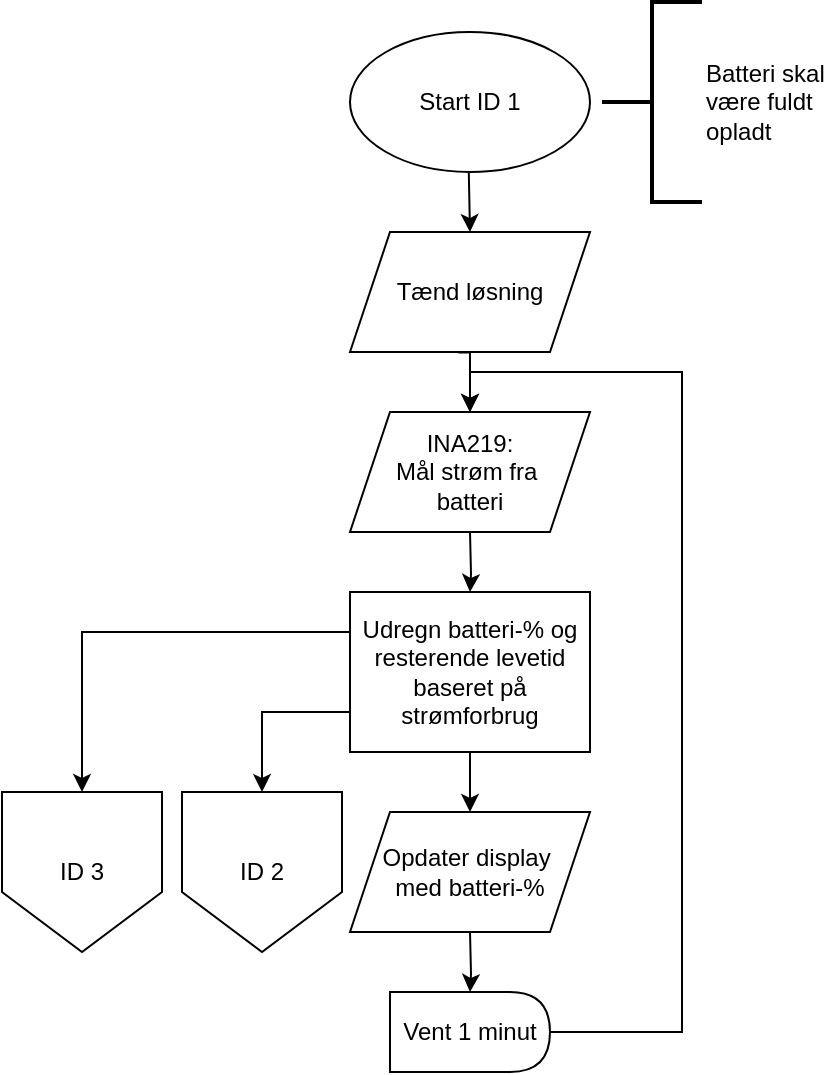 <mxfile version="25.0.1" pages="10">
  <diagram id="RuRiNAfkKpfbt7v05ih8" name="ID 1">
    <mxGraphModel dx="1674" dy="835" grid="1" gridSize="10" guides="1" tooltips="1" connect="1" arrows="1" fold="1" page="1" pageScale="1" pageWidth="827" pageHeight="1169" math="0" shadow="0">
      <root>
        <mxCell id="0" />
        <mxCell id="1" parent="0" />
        <mxCell id="84olrwqAJhZnkBT3ygex-1" value="Start&amp;nbsp;&lt;span style=&quot;background-color: initial;&quot;&gt;ID 1&lt;/span&gt;" style="ellipse;whiteSpace=wrap;html=1;" parent="1" vertex="1">
          <mxGeometry x="354" y="140" width="120" height="70" as="geometry" />
        </mxCell>
        <mxCell id="84olrwqAJhZnkBT3ygex-2" value="&lt;div&gt;Batteri skal&amp;nbsp;&lt;/div&gt;&lt;div&gt;være fuldt&amp;nbsp;&lt;/div&gt;&lt;div&gt;opladt&lt;/div&gt;" style="strokeWidth=2;html=1;shape=mxgraph.flowchart.annotation_2;align=left;labelPosition=right;pointerEvents=1;" parent="1" vertex="1">
          <mxGeometry x="480" y="125" width="50" height="100" as="geometry" />
        </mxCell>
        <mxCell id="84olrwqAJhZnkBT3ygex-3" value="" style="edgeStyle=orthogonalEdgeStyle;rounded=0;orthogonalLoop=1;jettySize=auto;html=1;" parent="1" target="84olrwqAJhZnkBT3ygex-5" edge="1">
          <mxGeometry relative="1" as="geometry">
            <mxPoint x="414" y="590" as="sourcePoint" />
          </mxGeometry>
        </mxCell>
        <mxCell id="84olrwqAJhZnkBT3ygex-4" style="edgeStyle=orthogonalEdgeStyle;rounded=0;orthogonalLoop=1;jettySize=auto;html=1;exitX=1;exitY=0.5;exitDx=0;exitDy=0;entryX=0.5;entryY=0;entryDx=0;entryDy=0;" parent="1" source="84olrwqAJhZnkBT3ygex-5" target="84olrwqAJhZnkBT3ygex-12" edge="1">
          <mxGeometry relative="1" as="geometry">
            <Array as="points">
              <mxPoint x="520" y="640" />
              <mxPoint x="520" y="310" />
              <mxPoint x="414" y="310" />
            </Array>
            <mxPoint x="474" y="360" as="targetPoint" />
          </mxGeometry>
        </mxCell>
        <mxCell id="84olrwqAJhZnkBT3ygex-5" value="Vent 1 minut" style="shape=delay;whiteSpace=wrap;html=1;" parent="1" vertex="1">
          <mxGeometry x="374" y="620" width="80" height="40" as="geometry" />
        </mxCell>
        <mxCell id="84olrwqAJhZnkBT3ygex-6" value="" style="edgeStyle=orthogonalEdgeStyle;rounded=0;orthogonalLoop=1;jettySize=auto;html=1;exitX=0.451;exitY=1.004;exitDx=0;exitDy=0;exitPerimeter=0;" parent="1" source="84olrwqAJhZnkBT3ygex-14" edge="1">
          <mxGeometry relative="1" as="geometry">
            <mxPoint x="414" y="330" as="targetPoint" />
          </mxGeometry>
        </mxCell>
        <mxCell id="84olrwqAJhZnkBT3ygex-7" value="" style="edgeStyle=orthogonalEdgeStyle;rounded=0;orthogonalLoop=1;jettySize=auto;html=1;" parent="1" target="84olrwqAJhZnkBT3ygex-11" edge="1">
          <mxGeometry relative="1" as="geometry">
            <mxPoint x="414" y="390" as="sourcePoint" />
          </mxGeometry>
        </mxCell>
        <mxCell id="84olrwqAJhZnkBT3ygex-8" value="" style="edgeStyle=orthogonalEdgeStyle;rounded=0;orthogonalLoop=1;jettySize=auto;html=1;" parent="1" source="84olrwqAJhZnkBT3ygex-11" edge="1">
          <mxGeometry relative="1" as="geometry">
            <mxPoint x="414" y="530" as="targetPoint" />
          </mxGeometry>
        </mxCell>
        <mxCell id="84olrwqAJhZnkBT3ygex-9" value="" style="edgeStyle=orthogonalEdgeStyle;rounded=0;orthogonalLoop=1;jettySize=auto;html=1;exitX=0;exitY=0.75;exitDx=0;exitDy=0;" parent="1" source="84olrwqAJhZnkBT3ygex-11" target="84olrwqAJhZnkBT3ygex-16" edge="1">
          <mxGeometry relative="1" as="geometry" />
        </mxCell>
        <mxCell id="84olrwqAJhZnkBT3ygex-10" style="edgeStyle=orthogonalEdgeStyle;rounded=0;orthogonalLoop=1;jettySize=auto;html=1;exitX=0;exitY=0.25;exitDx=0;exitDy=0;entryX=0.5;entryY=0;entryDx=0;entryDy=0;" parent="1" source="84olrwqAJhZnkBT3ygex-11" target="84olrwqAJhZnkBT3ygex-17" edge="1">
          <mxGeometry relative="1" as="geometry" />
        </mxCell>
        <mxCell id="84olrwqAJhZnkBT3ygex-11" value="Udregn batteri-% og resterende levetid baseret på strømforbrug" style="rounded=0;whiteSpace=wrap;html=1;" parent="1" vertex="1">
          <mxGeometry x="354" y="420" width="120" height="80" as="geometry" />
        </mxCell>
        <mxCell id="84olrwqAJhZnkBT3ygex-12" value="INA219:&lt;br&gt;&lt;div&gt;Mål strøm fra&amp;nbsp;&lt;/div&gt;&lt;div&gt;batteri&lt;/div&gt;" style="shape=parallelogram;perimeter=parallelogramPerimeter;whiteSpace=wrap;html=1;fixedSize=1;" parent="1" vertex="1">
          <mxGeometry x="354" y="330" width="120" height="60" as="geometry" />
        </mxCell>
        <mxCell id="84olrwqAJhZnkBT3ygex-13" value="&lt;div&gt;Opdater display&amp;nbsp;&lt;/div&gt;&lt;div&gt;med batteri-%&lt;/div&gt;" style="shape=parallelogram;perimeter=parallelogramPerimeter;whiteSpace=wrap;html=1;fixedSize=1;" parent="1" vertex="1">
          <mxGeometry x="354" y="530" width="120" height="60" as="geometry" />
        </mxCell>
        <mxCell id="84olrwqAJhZnkBT3ygex-14" value="Tænd løsning" style="shape=parallelogram;perimeter=parallelogramPerimeter;whiteSpace=wrap;html=1;fixedSize=1;" parent="1" vertex="1">
          <mxGeometry x="354" y="240" width="120" height="60" as="geometry" />
        </mxCell>
        <mxCell id="84olrwqAJhZnkBT3ygex-15" value="" style="endArrow=classic;html=1;rounded=0;entryX=0.5;entryY=0;entryDx=0;entryDy=0;exitX=0.495;exitY=1.003;exitDx=0;exitDy=0;exitPerimeter=0;" parent="1" source="84olrwqAJhZnkBT3ygex-1" target="84olrwqAJhZnkBT3ygex-14" edge="1">
          <mxGeometry width="50" height="50" relative="1" as="geometry">
            <mxPoint x="430" y="280" as="sourcePoint" />
            <mxPoint x="480" y="230" as="targetPoint" />
          </mxGeometry>
        </mxCell>
        <mxCell id="84olrwqAJhZnkBT3ygex-16" value="ID 2" style="shape=offPageConnector;whiteSpace=wrap;html=1;" parent="1" vertex="1">
          <mxGeometry x="270" y="520" width="80" height="80" as="geometry" />
        </mxCell>
        <mxCell id="84olrwqAJhZnkBT3ygex-17" value="&lt;div&gt;ID 3&lt;/div&gt;" style="shape=offPageConnector;whiteSpace=wrap;html=1;" parent="1" vertex="1">
          <mxGeometry x="180" y="520" width="80" height="80" as="geometry" />
        </mxCell>
      </root>
    </mxGraphModel>
  </diagram>
  <diagram id="jsvnjBca6NkkOkV0M0je" name="ID 2">
    <mxGraphModel dx="1674" dy="835" grid="1" gridSize="10" guides="1" tooltips="1" connect="1" arrows="1" fold="1" page="1" pageScale="1" pageWidth="827" pageHeight="1169" math="0" shadow="0">
      <root>
        <mxCell id="0" />
        <mxCell id="1" parent="0" />
        <mxCell id="aXtmfWQ1HmW2GrpQ-2eP-4" value="" style="edgeStyle=orthogonalEdgeStyle;rounded=0;orthogonalLoop=1;jettySize=auto;html=1;exitX=0;exitY=0.5;exitDx=0;exitDy=0;" parent="1" source="aXtmfWQ1HmW2GrpQ-2eP-19" target="aXtmfWQ1HmW2GrpQ-2eP-13" edge="1">
          <mxGeometry relative="1" as="geometry">
            <mxPoint x="402.5" y="554.5" as="sourcePoint" />
          </mxGeometry>
        </mxCell>
        <mxCell id="aXtmfWQ1HmW2GrpQ-2eP-5" style="edgeStyle=orthogonalEdgeStyle;rounded=0;orthogonalLoop=1;jettySize=auto;html=1;exitX=0.4;exitY=0;exitDx=0;exitDy=0;exitPerimeter=0;entryX=0.5;entryY=0;entryDx=0;entryDy=0;" parent="1" source="aXtmfWQ1HmW2GrpQ-2eP-13" target="aXtmfWQ1HmW2GrpQ-2eP-10" edge="1">
          <mxGeometry relative="1" as="geometry">
            <Array as="points">
              <mxPoint x="160" y="152" />
              <mxPoint x="465" y="152" />
            </Array>
            <mxPoint x="260" y="532.5" as="sourcePoint" />
            <mxPoint x="465" y="192" as="targetPoint" />
          </mxGeometry>
        </mxCell>
        <mxCell id="aXtmfWQ1HmW2GrpQ-2eP-6" value="" style="edgeStyle=orthogonalEdgeStyle;rounded=0;orthogonalLoop=1;jettySize=auto;html=1;entryX=0.5;entryY=0;entryDx=0;entryDy=0;" parent="1" source="aXtmfWQ1HmW2GrpQ-2eP-8" target="aXtmfWQ1HmW2GrpQ-2eP-19" edge="1">
          <mxGeometry relative="1" as="geometry">
            <mxPoint x="465" y="492" as="targetPoint" />
          </mxGeometry>
        </mxCell>
        <mxCell id="aXtmfWQ1HmW2GrpQ-2eP-7" value="" style="edgeStyle=orthogonalEdgeStyle;rounded=0;orthogonalLoop=1;jettySize=auto;html=1;" parent="1" source="aXtmfWQ1HmW2GrpQ-2eP-8" target="aXtmfWQ1HmW2GrpQ-2eP-15" edge="1">
          <mxGeometry relative="1" as="geometry" />
        </mxCell>
        <mxCell id="aXtmfWQ1HmW2GrpQ-2eP-8" value="&lt;div&gt;DHT11:&lt;/div&gt;&lt;div&gt;Mål temperatur&lt;br&gt;&lt;/div&gt;" style="shape=parallelogram;perimeter=parallelogramPerimeter;whiteSpace=wrap;html=1;fixedSize=1;rounded=0;" parent="1" vertex="1">
          <mxGeometry x="360" y="412" width="210" height="60" as="geometry" />
        </mxCell>
        <mxCell id="aXtmfWQ1HmW2GrpQ-2eP-10" value="Hent batt-% fra ID 1" style="shape=offPageConnector;whiteSpace=wrap;html=1;" parent="1" vertex="1">
          <mxGeometry x="425" y="182" width="80" height="80" as="geometry" />
        </mxCell>
        <mxCell id="aXtmfWQ1HmW2GrpQ-2eP-11" value="" style="edgeStyle=orthogonalEdgeStyle;rounded=0;orthogonalLoop=1;jettySize=auto;html=1;" parent="1" source="aXtmfWQ1HmW2GrpQ-2eP-12" target="aXtmfWQ1HmW2GrpQ-2eP-8" edge="1">
          <mxGeometry relative="1" as="geometry" />
        </mxCell>
        <mxCell id="aXtmfWQ1HmW2GrpQ-2eP-12" value="Hent GPS informationer:&lt;br&gt;(Længdegrad, breddegrad, retning og hastighed)" style="shape=parallelogram;perimeter=parallelogramPerimeter;whiteSpace=wrap;html=1;fixedSize=1;" parent="1" vertex="1">
          <mxGeometry x="345" y="292" width="240" height="60" as="geometry" />
        </mxCell>
        <mxCell id="aXtmfWQ1HmW2GrpQ-2eP-13" value="Vent 30 sekunder" style="strokeWidth=2;html=1;shape=mxgraph.flowchart.delay;whiteSpace=wrap;" parent="1" vertex="1">
          <mxGeometry x="120" y="525" width="100" height="60" as="geometry" />
        </mxCell>
        <mxCell id="aXtmfWQ1HmW2GrpQ-2eP-14" value="" style="edgeStyle=orthogonalEdgeStyle;rounded=0;orthogonalLoop=1;jettySize=auto;html=1;" parent="1" source="aXtmfWQ1HmW2GrpQ-2eP-15" target="aXtmfWQ1HmW2GrpQ-2eP-18" edge="1">
          <mxGeometry relative="1" as="geometry" />
        </mxCell>
        <mxCell id="aXtmfWQ1HmW2GrpQ-2eP-15" value="&lt;div&gt;Opdater Display&lt;/div&gt;&lt;div&gt;med de indhentede data&lt;br&gt;&lt;/div&gt;" style="shape=parallelogram;perimeter=parallelogramPerimeter;whiteSpace=wrap;html=1;fixedSize=1;" parent="1" vertex="1">
          <mxGeometry x="190" y="412" width="160" height="60" as="geometry" />
        </mxCell>
        <mxCell id="aXtmfWQ1HmW2GrpQ-2eP-16" value="" style="edgeStyle=orthogonalEdgeStyle;rounded=0;orthogonalLoop=1;jettySize=auto;html=1;exitX=0.5;exitY=1;exitDx=0;exitDy=0;" parent="1" source="aXtmfWQ1HmW2GrpQ-2eP-10" target="aXtmfWQ1HmW2GrpQ-2eP-12" edge="1">
          <mxGeometry relative="1" as="geometry">
            <mxPoint x="465" y="252" as="sourcePoint" />
          </mxGeometry>
        </mxCell>
        <mxCell id="OT7LnHGbvbkrAXiDUKE--1" style="edgeStyle=orthogonalEdgeStyle;rounded=0;orthogonalLoop=1;jettySize=auto;html=1;exitX=0.5;exitY=0;exitDx=0;exitDy=0;exitPerimeter=0;entryX=0.5;entryY=0;entryDx=0;entryDy=0;" parent="1" source="aXtmfWQ1HmW2GrpQ-2eP-18" target="aXtmfWQ1HmW2GrpQ-2eP-10" edge="1">
          <mxGeometry relative="1" as="geometry">
            <Array as="points">
              <mxPoint x="270" y="152" />
              <mxPoint x="465" y="152" />
            </Array>
          </mxGeometry>
        </mxCell>
        <mxCell id="aXtmfWQ1HmW2GrpQ-2eP-18" value="Vent 1 sekund" style="strokeWidth=2;html=1;shape=mxgraph.flowchart.delay;whiteSpace=wrap;" parent="1" vertex="1">
          <mxGeometry x="220" y="262" width="100" height="60" as="geometry" />
        </mxCell>
        <mxCell id="aXtmfWQ1HmW2GrpQ-2eP-19" value="&lt;div&gt;Opdater Thingsboard&amp;nbsp;&lt;/div&gt;&lt;div&gt;med alt data&lt;/div&gt;" style="shape=parallelogram;perimeter=parallelogramPerimeter;whiteSpace=wrap;html=1;fixedSize=1;" parent="1" vertex="1">
          <mxGeometry x="385" y="524.5" width="160" height="60" as="geometry" />
        </mxCell>
        <mxCell id="iJxNyOsVydtvCX-yJLqa-2" value="" style="edgeStyle=orthogonalEdgeStyle;rounded=0;orthogonalLoop=1;jettySize=auto;html=1;" parent="1" source="iJxNyOsVydtvCX-yJLqa-1" target="aXtmfWQ1HmW2GrpQ-2eP-10" edge="1">
          <mxGeometry relative="1" as="geometry" />
        </mxCell>
        <mxCell id="iJxNyOsVydtvCX-yJLqa-1" value="Start ID 2" style="ellipse;whiteSpace=wrap;html=1;" parent="1" vertex="1">
          <mxGeometry x="405" y="42" width="120" height="80" as="geometry" />
        </mxCell>
      </root>
    </mxGraphModel>
  </diagram>
  <diagram id="S2uUs2AeH81Eh66kSZyq" name="ID 3">
    <mxGraphModel dx="1674" dy="835" grid="1" gridSize="10" guides="1" tooltips="1" connect="1" arrows="1" fold="1" page="1" pageScale="1" pageWidth="827" pageHeight="1169" math="0" shadow="0">
      <root>
        <mxCell id="0" />
        <mxCell id="1" parent="0" />
        <mxCell id="rz-EMJpP-BaqFaLN2rv3-1" value="" style="edgeStyle=orthogonalEdgeStyle;rounded=0;orthogonalLoop=1;jettySize=auto;html=1;entryX=0.5;entryY=0;entryDx=0;entryDy=0;" parent="1" source="rz-EMJpP-BaqFaLN2rv3-2" target="rz-EMJpP-BaqFaLN2rv3-8" edge="1">
          <mxGeometry relative="1" as="geometry" />
        </mxCell>
        <mxCell id="rz-EMJpP-BaqFaLN2rv3-2" value="&lt;div&gt;Start ID 3&lt;/div&gt;" style="ellipse;whiteSpace=wrap;html=1;" parent="1" vertex="1">
          <mxGeometry x="185" y="20" width="120" height="80" as="geometry" />
        </mxCell>
        <mxCell id="rz-EMJpP-BaqFaLN2rv3-4" style="edgeStyle=orthogonalEdgeStyle;rounded=0;orthogonalLoop=1;jettySize=auto;html=1;entryX=0.5;entryY=0;entryDx=0;entryDy=0;exitX=0.5;exitY=0;exitDx=0;exitDy=0;exitPerimeter=0;" parent="1" source="rz-EMJpP-BaqFaLN2rv3-11" target="rz-EMJpP-BaqFaLN2rv3-8" edge="1">
          <mxGeometry relative="1" as="geometry">
            <Array as="points">
              <mxPoint x="70" y="120" />
              <mxPoint x="245" y="120" />
            </Array>
            <mxPoint x="40" y="578" as="sourcePoint" />
            <mxPoint x="245" y="140" as="targetPoint" />
          </mxGeometry>
        </mxCell>
        <mxCell id="rz-EMJpP-BaqFaLN2rv3-5" value="" style="edgeStyle=orthogonalEdgeStyle;rounded=0;orthogonalLoop=1;jettySize=auto;html=1;entryX=0.5;entryY=0;entryDx=0;entryDy=0;" parent="1" source="rz-EMJpP-BaqFaLN2rv3-6" target="rz-EMJpP-BaqFaLN2rv3-13" edge="1">
          <mxGeometry relative="1" as="geometry">
            <mxPoint x="245" y="440" as="targetPoint" />
          </mxGeometry>
        </mxCell>
        <mxCell id="rz-EMJpP-BaqFaLN2rv3-6" value="&lt;div&gt;DHT11:&lt;/div&gt;&lt;div&gt;Mål temperatur&lt;br&gt;&lt;/div&gt;" style="shape=parallelogram;perimeter=parallelogramPerimeter;whiteSpace=wrap;html=1;fixedSize=1;rounded=0;" parent="1" vertex="1">
          <mxGeometry x="140" y="340" width="210" height="60" as="geometry" />
        </mxCell>
        <mxCell id="rz-EMJpP-BaqFaLN2rv3-8" value="Hent batt-% fra ID 1" style="shape=offPageConnector;whiteSpace=wrap;html=1;" parent="1" vertex="1">
          <mxGeometry x="205" y="130" width="80" height="80" as="geometry" />
        </mxCell>
        <mxCell id="rz-EMJpP-BaqFaLN2rv3-9" value="" style="edgeStyle=orthogonalEdgeStyle;rounded=0;orthogonalLoop=1;jettySize=auto;html=1;" parent="1" source="rz-EMJpP-BaqFaLN2rv3-10" target="rz-EMJpP-BaqFaLN2rv3-6" edge="1">
          <mxGeometry relative="1" as="geometry" />
        </mxCell>
        <mxCell id="rz-EMJpP-BaqFaLN2rv3-10" value="Hent GPS informationer:&lt;br&gt;(Længdegrad, breddegrad, retning og hastighed)" style="shape=parallelogram;perimeter=parallelogramPerimeter;whiteSpace=wrap;html=1;fixedSize=1;" parent="1" vertex="1">
          <mxGeometry x="140" y="240" width="210" height="60" as="geometry" />
        </mxCell>
        <mxCell id="rz-EMJpP-BaqFaLN2rv3-11" value="Vent 30 sekunder" style="strokeWidth=2;html=1;shape=mxgraph.flowchart.delay;whiteSpace=wrap;" parent="1" vertex="1">
          <mxGeometry x="20" y="455" width="100" height="60" as="geometry" />
        </mxCell>
        <mxCell id="rz-EMJpP-BaqFaLN2rv3-12" value="" style="edgeStyle=orthogonalEdgeStyle;rounded=0;orthogonalLoop=1;jettySize=auto;html=1;exitX=0.5;exitY=1;exitDx=0;exitDy=0;" parent="1" source="rz-EMJpP-BaqFaLN2rv3-8" target="rz-EMJpP-BaqFaLN2rv3-10" edge="1">
          <mxGeometry relative="1" as="geometry">
            <mxPoint x="245" y="200" as="sourcePoint" />
          </mxGeometry>
        </mxCell>
        <mxCell id="rz-EMJpP-BaqFaLN2rv3-13" value="Opdater ThingsBoard med data" style="shape=parallelogram;perimeter=parallelogramPerimeter;whiteSpace=wrap;html=1;fixedSize=1;rounded=0;" parent="1" vertex="1">
          <mxGeometry x="140" y="455" width="210" height="60" as="geometry" />
        </mxCell>
        <mxCell id="rz-EMJpP-BaqFaLN2rv3-14" style="edgeStyle=orthogonalEdgeStyle;rounded=0;orthogonalLoop=1;jettySize=auto;html=1;exitX=0;exitY=0.5;exitDx=0;exitDy=0;entryX=1;entryY=0.5;entryDx=0;entryDy=0;entryPerimeter=0;" parent="1" source="rz-EMJpP-BaqFaLN2rv3-13" target="rz-EMJpP-BaqFaLN2rv3-11" edge="1">
          <mxGeometry relative="1" as="geometry" />
        </mxCell>
      </root>
    </mxGraphModel>
  </diagram>
  <diagram id="ZFTp62E24tu2oDMSMe0H" name="ID 4">
    <mxGraphModel dx="2093" dy="1044" grid="1" gridSize="10" guides="1" tooltips="1" connect="1" arrows="1" fold="1" page="1" pageScale="1" pageWidth="827" pageHeight="1169" math="0" shadow="0">
      <root>
        <mxCell id="0" />
        <mxCell id="1" parent="0" />
        <mxCell id="HtdXTpGeTwSN4wqNOv66-1" style="edgeStyle=orthogonalEdgeStyle;rounded=0;orthogonalLoop=1;jettySize=auto;html=1;exitX=0;exitY=0.5;exitDx=0;exitDy=0;entryX=0;entryY=0.5;entryDx=0;entryDy=0;" parent="1" edge="1">
          <mxGeometry relative="1" as="geometry">
            <mxPoint x="335" y="635" as="sourcePoint" />
            <Array as="points">
              <mxPoint x="315" y="635" />
              <mxPoint x="315" y="270" />
            </Array>
          </mxGeometry>
        </mxCell>
        <mxCell id="HtdXTpGeTwSN4wqNOv66-2" style="edgeStyle=orthogonalEdgeStyle;rounded=0;orthogonalLoop=1;jettySize=auto;html=1;exitX=0;exitY=0.5;exitDx=0;exitDy=0;entryX=0;entryY=0.5;entryDx=0;entryDy=0;" parent="1" edge="1">
          <mxGeometry relative="1" as="geometry">
            <mxPoint x="335" y="850" as="sourcePoint" />
            <Array as="points">
              <mxPoint x="315" y="850" />
              <mxPoint x="315" y="270" />
            </Array>
          </mxGeometry>
        </mxCell>
        <mxCell id="HtdXTpGeTwSN4wqNOv66-3" style="edgeStyle=orthogonalEdgeStyle;rounded=0;orthogonalLoop=1;jettySize=auto;html=1;exitX=0;exitY=0.5;exitDx=0;exitDy=0;entryX=0;entryY=0.5;entryDx=0;entryDy=0;" parent="1" edge="1">
          <mxGeometry relative="1" as="geometry">
            <mxPoint x="335" y="420" as="sourcePoint" />
            <Array as="points">
              <mxPoint x="315" y="420" />
              <mxPoint x="315" y="270" />
            </Array>
          </mxGeometry>
        </mxCell>
        <mxCell id="olFSRZfTxFdT4Mb-UaJ--2" style="edgeStyle=orthogonalEdgeStyle;rounded=0;orthogonalLoop=1;jettySize=auto;html=1;exitX=0.5;exitY=1;exitDx=0;exitDy=0;entryX=0.5;entryY=0;entryDx=0;entryDy=0;" parent="1" source="HtdXTpGeTwSN4wqNOv66-5" target="olFSRZfTxFdT4Mb-UaJ--1" edge="1">
          <mxGeometry relative="1" as="geometry" />
        </mxCell>
        <mxCell id="HtdXTpGeTwSN4wqNOv66-5" value="&lt;div&gt;Start ID 4&lt;/div&gt;" style="ellipse;whiteSpace=wrap;html=1;" parent="1" vertex="1">
          <mxGeometry x="197.92" y="20" width="120" height="80" as="geometry" />
        </mxCell>
        <mxCell id="HtdXTpGeTwSN4wqNOv66-6" style="edgeStyle=orthogonalEdgeStyle;rounded=0;orthogonalLoop=1;jettySize=auto;html=1;exitX=1;exitY=0.5;exitDx=0;exitDy=0;entryX=0.5;entryY=0;entryDx=0;entryDy=0;" parent="1" source="HtdXTpGeTwSN4wqNOv66-8" target="HtdXTpGeTwSN4wqNOv66-18" edge="1">
          <mxGeometry relative="1" as="geometry">
            <mxPoint x="257.92" y="470" as="targetPoint" />
          </mxGeometry>
        </mxCell>
        <mxCell id="HtdXTpGeTwSN4wqNOv66-7" value="Nej" style="edgeLabel;html=1;align=center;verticalAlign=middle;resizable=0;points=[];" parent="HtdXTpGeTwSN4wqNOv66-6" vertex="1" connectable="0">
          <mxGeometry x="-0.198" y="-2" relative="1" as="geometry">
            <mxPoint x="-13" y="16" as="offset" />
          </mxGeometry>
        </mxCell>
        <mxCell id="HtdXTpGeTwSN4wqNOv66-8" value="Bevæger cyklen sig?" style="rhombus;whiteSpace=wrap;html=1;" parent="1" vertex="1">
          <mxGeometry x="188" y="270" width="140" height="140" as="geometry" />
        </mxCell>
        <mxCell id="olFSRZfTxFdT4Mb-UaJ--3" style="edgeStyle=orthogonalEdgeStyle;rounded=0;orthogonalLoop=1;jettySize=auto;html=1;exitX=1;exitY=0.5;exitDx=0;exitDy=0;exitPerimeter=0;entryX=0.5;entryY=0;entryDx=0;entryDy=0;" parent="1" source="HtdXTpGeTwSN4wqNOv66-9" target="olFSRZfTxFdT4Mb-UaJ--1" edge="1">
          <mxGeometry relative="1" as="geometry">
            <Array as="points">
              <mxPoint x="168" y="130" />
              <mxPoint x="258" y="130" />
            </Array>
          </mxGeometry>
        </mxCell>
        <mxCell id="HtdXTpGeTwSN4wqNOv66-9" value="Vent 5&amp;nbsp; sekunder" style="strokeWidth=2;html=1;shape=mxgraph.flowchart.delay;whiteSpace=wrap;" parent="1" vertex="1">
          <mxGeometry x="73" y="105" width="95" height="60" as="geometry" />
        </mxCell>
        <mxCell id="HtdXTpGeTwSN4wqNOv66-10" style="edgeStyle=orthogonalEdgeStyle;rounded=0;orthogonalLoop=1;jettySize=auto;html=1;exitX=0;exitY=0.5;exitDx=0;exitDy=0;entryX=0.5;entryY=1;entryDx=0;entryDy=0;entryPerimeter=0;" parent="1" source="HtdXTpGeTwSN4wqNOv66-8" target="HtdXTpGeTwSN4wqNOv66-9" edge="1">
          <mxGeometry relative="1" as="geometry" />
        </mxCell>
        <mxCell id="HtdXTpGeTwSN4wqNOv66-11" value="&lt;div&gt;Ja&lt;/div&gt;" style="edgeLabel;html=1;align=center;verticalAlign=middle;resizable=0;points=[];" parent="HtdXTpGeTwSN4wqNOv66-10" vertex="1" connectable="0">
          <mxGeometry x="-0.34" relative="1" as="geometry">
            <mxPoint x="10" as="offset" />
          </mxGeometry>
        </mxCell>
        <mxCell id="HtdXTpGeTwSN4wqNOv66-12" style="edgeStyle=orthogonalEdgeStyle;rounded=0;orthogonalLoop=1;jettySize=auto;html=1;exitX=1;exitY=0.5;exitDx=0;exitDy=0;exitPerimeter=0;entryX=0.5;entryY=0;entryDx=0;entryDy=0;" parent="1" source="HtdXTpGeTwSN4wqNOv66-13" target="HtdXTpGeTwSN4wqNOv66-18" edge="1">
          <mxGeometry relative="1" as="geometry">
            <mxPoint x="258" y="585" as="targetPoint" />
          </mxGeometry>
        </mxCell>
        <mxCell id="HtdXTpGeTwSN4wqNOv66-13" value="Vent 5&amp;nbsp; sekunder" style="strokeWidth=2;html=1;shape=mxgraph.flowchart.delay;whiteSpace=wrap;" parent="1" vertex="1">
          <mxGeometry x="97.92" y="420" width="100" height="60" as="geometry" />
        </mxCell>
        <mxCell id="HtdXTpGeTwSN4wqNOv66-14" style="edgeStyle=orthogonalEdgeStyle;rounded=0;orthogonalLoop=1;jettySize=auto;html=1;exitX=0;exitY=0.5;exitDx=0;exitDy=0;entryX=0.5;entryY=1;entryDx=0;entryDy=0;entryPerimeter=0;" parent="1" source="HtdXTpGeTwSN4wqNOv66-18" target="HtdXTpGeTwSN4wqNOv66-13" edge="1">
          <mxGeometry relative="1" as="geometry">
            <mxPoint x="190.42" y="537.5" as="sourcePoint" />
          </mxGeometry>
        </mxCell>
        <mxCell id="HtdXTpGeTwSN4wqNOv66-15" value="Ja" style="edgeLabel;html=1;align=center;verticalAlign=middle;resizable=0;points=[];" parent="HtdXTpGeTwSN4wqNOv66-14" vertex="1" connectable="0">
          <mxGeometry x="0.06" y="1" relative="1" as="geometry">
            <mxPoint x="13" y="14" as="offset" />
          </mxGeometry>
        </mxCell>
        <mxCell id="HtdXTpGeTwSN4wqNOv66-16" style="edgeStyle=orthogonalEdgeStyle;rounded=0;orthogonalLoop=1;jettySize=auto;html=1;exitX=1;exitY=0.5;exitDx=0;exitDy=0;entryX=0.5;entryY=0;entryDx=0;entryDy=0;" parent="1" source="HtdXTpGeTwSN4wqNOv66-18" target="olFSRZfTxFdT4Mb-UaJ--5" edge="1">
          <mxGeometry relative="1" as="geometry">
            <mxPoint x="263" y="710" as="targetPoint" />
          </mxGeometry>
        </mxCell>
        <mxCell id="HtdXTpGeTwSN4wqNOv66-17" value="Nej" style="edgeLabel;html=1;align=center;verticalAlign=middle;resizable=0;points=[];" parent="HtdXTpGeTwSN4wqNOv66-16" vertex="1" connectable="0">
          <mxGeometry x="0.17" y="1" relative="1" as="geometry">
            <mxPoint x="4" y="-11" as="offset" />
          </mxGeometry>
        </mxCell>
        <mxCell id="HtdXTpGeTwSN4wqNOv66-18" value="Har den bevæget sig indenfor 3 minutter?" style="rhombus;whiteSpace=wrap;html=1;" parent="1" vertex="1">
          <mxGeometry x="187.92" y="490" width="140" height="140" as="geometry" />
        </mxCell>
        <mxCell id="HtdXTpGeTwSN4wqNOv66-19" style="edgeStyle=orthogonalEdgeStyle;rounded=0;orthogonalLoop=1;jettySize=auto;html=1;exitX=0.5;exitY=1;exitDx=0;exitDy=0;entryX=0.5;entryY=0;entryDx=0;entryDy=0;" parent="1" source="olFSRZfTxFdT4Mb-UaJ--5" target="HtdXTpGeTwSN4wqNOv66-22" edge="1">
          <mxGeometry relative="1" as="geometry">
            <mxPoint x="263" y="770" as="sourcePoint" />
          </mxGeometry>
        </mxCell>
        <mxCell id="HtdXTpGeTwSN4wqNOv66-21" style="edgeStyle=orthogonalEdgeStyle;rounded=0;orthogonalLoop=1;jettySize=auto;html=1;exitX=0.5;exitY=1;exitDx=0;exitDy=0;entryX=0.5;entryY=0;entryDx=0;entryDy=0;" parent="1" source="HtdXTpGeTwSN4wqNOv66-22" target="HtdXTpGeTwSN4wqNOv66-27" edge="1">
          <mxGeometry relative="1" as="geometry" />
        </mxCell>
        <mxCell id="HtdXTpGeTwSN4wqNOv66-22" value="Vent 10 sekunder" style="shape=delay;whiteSpace=wrap;html=1;" parent="1" vertex="1">
          <mxGeometry x="223" y="810" width="80" height="40" as="geometry" />
        </mxCell>
        <mxCell id="HtdXTpGeTwSN4wqNOv66-23" style="edgeStyle=orthogonalEdgeStyle;rounded=0;orthogonalLoop=1;jettySize=auto;html=1;exitX=1;exitY=0.5;exitDx=0;exitDy=0;entryX=0.5;entryY=0;entryDx=0;entryDy=0;" parent="1" source="HtdXTpGeTwSN4wqNOv66-27" target="olFSRZfTxFdT4Mb-UaJ--5" edge="1">
          <mxGeometry relative="1" as="geometry">
            <Array as="points">
              <mxPoint x="400" y="965" />
              <mxPoint x="400" y="670" />
              <mxPoint x="263" y="670" />
            </Array>
            <mxPoint x="313" y="740" as="targetPoint" />
          </mxGeometry>
        </mxCell>
        <mxCell id="HtdXTpGeTwSN4wqNOv66-24" value="Nej" style="edgeLabel;html=1;align=center;verticalAlign=middle;resizable=0;points=[];" parent="HtdXTpGeTwSN4wqNOv66-23" vertex="1" connectable="0">
          <mxGeometry x="-0.055" y="-1" relative="1" as="geometry">
            <mxPoint x="-18" y="69" as="offset" />
          </mxGeometry>
        </mxCell>
        <mxCell id="HtdXTpGeTwSN4wqNOv66-25" style="edgeStyle=orthogonalEdgeStyle;rounded=0;orthogonalLoop=1;jettySize=auto;html=1;exitX=0.5;exitY=1;exitDx=0;exitDy=0;entryX=0.5;entryY=0;entryDx=0;entryDy=0;" parent="1" source="HtdXTpGeTwSN4wqNOv66-27" target="0euVZNretkNCIa3tXmX4-1" edge="1">
          <mxGeometry relative="1" as="geometry">
            <mxPoint x="263" y="1085" as="targetPoint" />
          </mxGeometry>
        </mxCell>
        <mxCell id="HtdXTpGeTwSN4wqNOv66-26" value="Ja" style="edgeLabel;html=1;align=center;verticalAlign=middle;resizable=0;points=[];" parent="HtdXTpGeTwSN4wqNOv66-25" vertex="1" connectable="0">
          <mxGeometry x="-0.008" relative="1" as="geometry">
            <mxPoint x="17" y="-7" as="offset" />
          </mxGeometry>
        </mxCell>
        <mxCell id="HtdXTpGeTwSN4wqNOv66-27" value="Har cyklen bevæget sig siden sidste GPS-data?" style="rhombus;whiteSpace=wrap;html=1;" parent="1" vertex="1">
          <mxGeometry x="193" y="895" width="140" height="140" as="geometry" />
        </mxCell>
        <mxCell id="VS3Uuz9TiuOTOME6CU4j-1" style="edgeStyle=orthogonalEdgeStyle;rounded=0;orthogonalLoop=1;jettySize=auto;html=1;exitX=1;exitY=0.5;exitDx=0;exitDy=0;entryX=0.5;entryY=0;entryDx=0;entryDy=0;" edge="1" parent="1" source="0euVZNretkNCIa3tXmX4-1" target="olFSRZfTxFdT4Mb-UaJ--1">
          <mxGeometry relative="1" as="geometry">
            <Array as="points">
              <mxPoint x="430" y="1110" />
              <mxPoint x="430" y="130" />
              <mxPoint x="258" y="130" />
            </Array>
          </mxGeometry>
        </mxCell>
        <mxCell id="0euVZNretkNCIa3tXmX4-1" value="&lt;div&gt;Send data til&lt;/div&gt;&lt;div&gt;ThingsBoard&lt;/div&gt;" style="shape=parallelogram;perimeter=parallelogramPerimeter;whiteSpace=wrap;html=1;fixedSize=1;" parent="1" vertex="1">
          <mxGeometry x="203" y="1080" width="120" height="60" as="geometry" />
        </mxCell>
        <mxCell id="olFSRZfTxFdT4Mb-UaJ--4" value="" style="edgeStyle=orthogonalEdgeStyle;rounded=0;orthogonalLoop=1;jettySize=auto;html=1;" parent="1" source="olFSRZfTxFdT4Mb-UaJ--1" target="HtdXTpGeTwSN4wqNOv66-8" edge="1">
          <mxGeometry relative="1" as="geometry" />
        </mxCell>
        <mxCell id="olFSRZfTxFdT4Mb-UaJ--1" value="Hent GPS informationer:&lt;br&gt;(Længdegrad, breddegrad, retning og hastighed)" style="shape=parallelogram;perimeter=parallelogramPerimeter;whiteSpace=wrap;html=1;fixedSize=1;" parent="1" vertex="1">
          <mxGeometry x="137.92" y="180" width="240" height="60" as="geometry" />
        </mxCell>
        <mxCell id="olFSRZfTxFdT4Mb-UaJ--5" value="Hent GPS informationer:&lt;br&gt;(Længdegrad, breddegrad, retning og hastighed)" style="shape=parallelogram;perimeter=parallelogramPerimeter;whiteSpace=wrap;html=1;fixedSize=1;" parent="1" vertex="1">
          <mxGeometry x="143" y="710" width="240" height="60" as="geometry" />
        </mxCell>
      </root>
    </mxGraphModel>
  </diagram>
  <diagram id="N_XEVBCc9eZAnF_4RvC7" name="ID 6">
    <mxGraphModel dx="1674" dy="835" grid="1" gridSize="10" guides="1" tooltips="1" connect="1" arrows="1" fold="1" page="1" pageScale="1" pageWidth="827" pageHeight="1169" math="0" shadow="0">
      <root>
        <mxCell id="0" />
        <mxCell id="1" parent="0" />
        <mxCell id="oyIlkP1wr0PqdbS0vyD--1" value="" style="edgeStyle=orthogonalEdgeStyle;rounded=0;orthogonalLoop=1;jettySize=auto;html=1;" parent="1" source="oyIlkP1wr0PqdbS0vyD--2" target="oyIlkP1wr0PqdbS0vyD--4" edge="1">
          <mxGeometry relative="1" as="geometry" />
        </mxCell>
        <mxCell id="oyIlkP1wr0PqdbS0vyD--2" value="Start ID 6" style="ellipse;whiteSpace=wrap;html=1;" parent="1" vertex="1">
          <mxGeometry x="240" y="20" width="120" height="80" as="geometry" />
        </mxCell>
        <mxCell id="oyIlkP1wr0PqdbS0vyD--3" value="" style="edgeStyle=orthogonalEdgeStyle;rounded=0;orthogonalLoop=1;jettySize=auto;html=1;" parent="1" source="oyIlkP1wr0PqdbS0vyD--4" target="oyIlkP1wr0PqdbS0vyD--9" edge="1">
          <mxGeometry relative="1" as="geometry" />
        </mxCell>
        <mxCell id="oyIlkP1wr0PqdbS0vyD--4" value="&lt;div&gt;GY-512:&lt;/div&gt;&lt;div&gt;Mål accelerometer-værdi&lt;br&gt;&lt;/div&gt;" style="rounded=0;whiteSpace=wrap;html=1;" parent="1" vertex="1">
          <mxGeometry x="215" y="125" width="170" height="60" as="geometry" />
        </mxCell>
        <mxCell id="oyIlkP1wr0PqdbS0vyD--5" value="" style="edgeStyle=orthogonalEdgeStyle;rounded=0;orthogonalLoop=1;jettySize=auto;html=1;entryX=1;entryY=0.5;entryDx=0;entryDy=0;" parent="1" source="oyIlkP1wr0PqdbS0vyD--9" target="q4ILap_gJhZ1v2xqZtee-1" edge="1">
          <mxGeometry relative="1" as="geometry">
            <Array as="points">
              <mxPoint x="210" y="296" />
              <mxPoint x="205" y="296" />
            </Array>
            <mxPoint x="185" y="295.52" as="targetPoint" />
          </mxGeometry>
        </mxCell>
        <mxCell id="oyIlkP1wr0PqdbS0vyD--6" value="Nej" style="edgeLabel;html=1;align=center;verticalAlign=middle;resizable=0;points=[];" parent="oyIlkP1wr0PqdbS0vyD--5" vertex="1" connectable="0">
          <mxGeometry x="-0.13" y="-5" relative="1" as="geometry">
            <mxPoint x="5" y="-5" as="offset" />
          </mxGeometry>
        </mxCell>
        <mxCell id="q4ILap_gJhZ1v2xqZtee-3" style="edgeStyle=orthogonalEdgeStyle;rounded=0;orthogonalLoop=1;jettySize=auto;html=1;exitX=1;exitY=0.5;exitDx=0;exitDy=0;entryX=0.5;entryY=0;entryDx=0;entryDy=0;" parent="1" source="oyIlkP1wr0PqdbS0vyD--9" target="q4ILap_gJhZ1v2xqZtee-2" edge="1">
          <mxGeometry relative="1" as="geometry">
            <Array as="points">
              <mxPoint x="380" y="296" />
            </Array>
          </mxGeometry>
        </mxCell>
        <mxCell id="q4ILap_gJhZ1v2xqZtee-4" value="Ja" style="edgeLabel;html=1;align=center;verticalAlign=middle;resizable=0;points=[];" parent="q4ILap_gJhZ1v2xqZtee-3" vertex="1" connectable="0">
          <mxGeometry x="-0.217" y="4" relative="1" as="geometry">
            <mxPoint x="-14" y="14" as="offset" />
          </mxGeometry>
        </mxCell>
        <mxCell id="oyIlkP1wr0PqdbS0vyD--9" value="Bliver der bremset?" style="rhombus;whiteSpace=wrap;html=1;" parent="1" vertex="1">
          <mxGeometry x="230" y="225.5" width="140" height="140" as="geometry" />
        </mxCell>
        <mxCell id="oyIlkP1wr0PqdbS0vyD--10" style="edgeStyle=orthogonalEdgeStyle;rounded=0;orthogonalLoop=1;jettySize=auto;html=1;entryX=0.5;entryY=0;entryDx=0;entryDy=0;exitX=0.5;exitY=0;exitDx=0;exitDy=0;exitPerimeter=0;" parent="1" source="oyIlkP1wr0PqdbS0vyD--11" target="oyIlkP1wr0PqdbS0vyD--4" edge="1">
          <mxGeometry relative="1" as="geometry" />
        </mxCell>
        <mxCell id="oyIlkP1wr0PqdbS0vyD--11" value="Vent 500 millisekunder" style="strokeWidth=2;html=1;shape=mxgraph.flowchart.delay;whiteSpace=wrap;" parent="1" vertex="1">
          <mxGeometry x="30" y="125" width="100" height="60" as="geometry" />
        </mxCell>
        <mxCell id="oyIlkP1wr0PqdbS0vyD--15" style="edgeStyle=orthogonalEdgeStyle;rounded=0;orthogonalLoop=1;jettySize=auto;html=1;entryX=0.5;entryY=1;entryDx=0;entryDy=0;entryPerimeter=0;exitX=0;exitY=0.5;exitDx=0;exitDy=0;" parent="1" source="q4ILap_gJhZ1v2xqZtee-2" target="oyIlkP1wr0PqdbS0vyD--11" edge="1">
          <mxGeometry relative="1" as="geometry">
            <mxPoint x="340" y="412.48" as="sourcePoint" />
          </mxGeometry>
        </mxCell>
        <mxCell id="oyIlkP1wr0PqdbS0vyD--16" style="edgeStyle=orthogonalEdgeStyle;rounded=0;orthogonalLoop=1;jettySize=auto;html=1;entryX=0.5;entryY=1;entryDx=0;entryDy=0;entryPerimeter=0;exitX=0;exitY=0.5;exitDx=0;exitDy=0;" parent="1" source="q4ILap_gJhZ1v2xqZtee-1" target="oyIlkP1wr0PqdbS0vyD--11" edge="1">
          <mxGeometry relative="1" as="geometry">
            <Array as="points">
              <mxPoint x="80" y="296" />
            </Array>
            <mxPoint x="105" y="295.52" as="sourcePoint" />
          </mxGeometry>
        </mxCell>
        <mxCell id="q4ILap_gJhZ1v2xqZtee-1" value="Sluk for bremselys" style="shape=parallelogram;perimeter=parallelogramPerimeter;whiteSpace=wrap;html=1;fixedSize=1;" parent="1" vertex="1">
          <mxGeometry x="95" y="265.5" width="120" height="60" as="geometry" />
        </mxCell>
        <mxCell id="q4ILap_gJhZ1v2xqZtee-2" value="Tænd for bremselys" style="shape=parallelogram;perimeter=parallelogramPerimeter;whiteSpace=wrap;html=1;fixedSize=1;" parent="1" vertex="1">
          <mxGeometry x="320" y="390" width="120" height="60" as="geometry" />
        </mxCell>
      </root>
    </mxGraphModel>
  </diagram>
  <diagram id="DcO4FxWXqX9_7RDEukBE" name="ID 7">
    <mxGraphModel dx="1674" dy="835" grid="1" gridSize="10" guides="1" tooltips="1" connect="1" arrows="1" fold="1" page="1" pageScale="1" pageWidth="827" pageHeight="1169" math="0" shadow="0">
      <root>
        <mxCell id="0" />
        <mxCell id="1" parent="0" />
        <mxCell id="4UI5ZaXWyznc5-JYORSi-1" value="" style="edgeStyle=orthogonalEdgeStyle;rounded=0;orthogonalLoop=1;jettySize=auto;html=1;" parent="1" source="9j6EZe2pbnlrM8ZhxBnv-2" target="9j6EZe2pbnlrM8ZhxBnv-8" edge="1">
          <mxGeometry relative="1" as="geometry" />
        </mxCell>
        <mxCell id="9j6EZe2pbnlrM8ZhxBnv-2" value="Start ID 7" style="ellipse;whiteSpace=wrap;html=1;" parent="1" vertex="1">
          <mxGeometry x="178" y="10" width="120" height="80" as="geometry" />
        </mxCell>
        <mxCell id="4UI5ZaXWyznc5-JYORSi-2" style="edgeStyle=orthogonalEdgeStyle;rounded=0;orthogonalLoop=1;jettySize=auto;html=1;exitX=0.5;exitY=1;exitDx=0;exitDy=0;entryX=0.5;entryY=0;entryDx=0;entryDy=0;" parent="1" source="9j6EZe2pbnlrM8ZhxBnv-8" target="9j6EZe2pbnlrM8ZhxBnv-10" edge="1">
          <mxGeometry relative="1" as="geometry" />
        </mxCell>
        <mxCell id="9j6EZe2pbnlrM8ZhxBnv-8" value="Hent batt-% fra ID 1&lt;div&gt;&lt;/div&gt;" style="shape=offPageConnector;whiteSpace=wrap;html=1;" parent="1" vertex="1">
          <mxGeometry x="198" y="120" width="80" height="80" as="geometry" />
        </mxCell>
        <mxCell id="9j6EZe2pbnlrM8ZhxBnv-9" value="" style="edgeStyle=orthogonalEdgeStyle;rounded=0;orthogonalLoop=1;jettySize=auto;html=1;" parent="1" source="9j6EZe2pbnlrM8ZhxBnv-10" target="9j6EZe2pbnlrM8ZhxBnv-12" edge="1">
          <mxGeometry relative="1" as="geometry" />
        </mxCell>
        <mxCell id="9j6EZe2pbnlrM8ZhxBnv-10" value="Udregn forventet resterende levetid" style="rounded=0;whiteSpace=wrap;html=1;" parent="1" vertex="1">
          <mxGeometry x="178" y="230" width="120" height="60" as="geometry" />
        </mxCell>
        <mxCell id="9j6EZe2pbnlrM8ZhxBnv-11" value="" style="edgeStyle=orthogonalEdgeStyle;rounded=0;orthogonalLoop=1;jettySize=auto;html=1;" parent="1" source="9j6EZe2pbnlrM8ZhxBnv-12" target="9j6EZe2pbnlrM8ZhxBnv-13" edge="1">
          <mxGeometry relative="1" as="geometry" />
        </mxCell>
        <mxCell id="9j6EZe2pbnlrM8ZhxBnv-12" value="&lt;div&gt;Display levetid&lt;/div&gt;&lt;div&gt;på lokal konsol&lt;br&gt;&lt;/div&gt;" style="shape=parallelogram;perimeter=parallelogramPerimeter;whiteSpace=wrap;html=1;fixedSize=1;" parent="1" vertex="1">
          <mxGeometry x="178" y="330" width="120" height="60" as="geometry" />
        </mxCell>
        <mxCell id="9j6EZe2pbnlrM8ZhxBnv-13" value="&lt;div&gt;Upload levetid&lt;/div&gt;&lt;div&gt;til Thingsboard&lt;br&gt;&lt;/div&gt;" style="shape=parallelogram;perimeter=parallelogramPerimeter;whiteSpace=wrap;html=1;fixedSize=1;" parent="1" vertex="1">
          <mxGeometry x="178" y="434.5" width="120" height="60" as="geometry" />
        </mxCell>
        <mxCell id="4UI5ZaXWyznc5-JYORSi-3" style="edgeStyle=orthogonalEdgeStyle;rounded=0;orthogonalLoop=1;jettySize=auto;html=1;exitX=0.5;exitY=0;exitDx=0;exitDy=0;exitPerimeter=0;entryX=0.5;entryY=0;entryDx=0;entryDy=0;" parent="1" source="9j6EZe2pbnlrM8ZhxBnv-15" target="9j6EZe2pbnlrM8ZhxBnv-8" edge="1">
          <mxGeometry relative="1" as="geometry" />
        </mxCell>
        <mxCell id="9j6EZe2pbnlrM8ZhxBnv-15" value="Vent 1 minut" style="strokeWidth=2;html=1;shape=mxgraph.flowchart.delay;whiteSpace=wrap;" parent="1" vertex="1">
          <mxGeometry x="44" y="230" width="100" height="60" as="geometry" />
        </mxCell>
        <mxCell id="9j6EZe2pbnlrM8ZhxBnv-16" style="edgeStyle=orthogonalEdgeStyle;rounded=0;orthogonalLoop=1;jettySize=auto;html=1;exitX=0.5;exitY=1;exitDx=0;exitDy=0;entryX=0.5;entryY=1;entryDx=0;entryDy=0;entryPerimeter=0;" parent="1" source="9j6EZe2pbnlrM8ZhxBnv-13" target="9j6EZe2pbnlrM8ZhxBnv-15" edge="1">
          <mxGeometry relative="1" as="geometry" />
        </mxCell>
      </root>
    </mxGraphModel>
  </diagram>
  <diagram id="Y3SbSDRsjc7YrGWo-Guc" name="ID 8">
    <mxGraphModel dx="327" dy="576" grid="1" gridSize="10" guides="1" tooltips="1" connect="1" arrows="1" fold="1" page="1" pageScale="1" pageWidth="827" pageHeight="1169" math="0" shadow="0">
      <root>
        <mxCell id="0" />
        <mxCell id="1" parent="0" />
        <mxCell id="YzuZSetJnG-eHo4UwxbQ-1" style="edgeStyle=orthogonalEdgeStyle;rounded=0;orthogonalLoop=1;jettySize=auto;html=1;entryX=0.5;entryY=0;entryDx=0;entryDy=0;" parent="1" source="YzuZSetJnG-eHo4UwxbQ-5" target="YzuZSetJnG-eHo4UwxbQ-17" edge="1">
          <mxGeometry relative="1" as="geometry" />
        </mxCell>
        <mxCell id="YzuZSetJnG-eHo4UwxbQ-2" value="Ja" style="edgeLabel;html=1;align=center;verticalAlign=middle;resizable=0;points=[];" parent="YzuZSetJnG-eHo4UwxbQ-1" vertex="1" connectable="0">
          <mxGeometry x="-0.314" y="2" relative="1" as="geometry">
            <mxPoint x="-6" y="-2" as="offset" />
          </mxGeometry>
        </mxCell>
        <mxCell id="YzuZSetJnG-eHo4UwxbQ-3" style="edgeStyle=orthogonalEdgeStyle;rounded=0;orthogonalLoop=1;jettySize=auto;html=1;entryX=0.5;entryY=0;entryDx=0;entryDy=0;exitX=1;exitY=0.5;exitDx=0;exitDy=0;" parent="1" source="YzuZSetJnG-eHo4UwxbQ-5" target="YzuZSetJnG-eHo4UwxbQ-19" edge="1">
          <mxGeometry relative="1" as="geometry" />
        </mxCell>
        <mxCell id="YzuZSetJnG-eHo4UwxbQ-4" value="Nej" style="edgeLabel;html=1;align=center;verticalAlign=middle;resizable=0;points=[];" parent="YzuZSetJnG-eHo4UwxbQ-3" vertex="1" connectable="0">
          <mxGeometry x="-0.6" y="2" relative="1" as="geometry">
            <mxPoint x="26" y="2" as="offset" />
          </mxGeometry>
        </mxCell>
        <mxCell id="YzuZSetJnG-eHo4UwxbQ-5" value="Grøn strøm: &lt;br&gt;&lt;div&gt;CO2-belastning under&amp;nbsp;&lt;/div&gt;&lt;div&gt;50g/kWh?&lt;/div&gt;" style="rhombus;whiteSpace=wrap;html=1;" parent="1" vertex="1">
          <mxGeometry x="1115" y="270" width="170" height="160" as="geometry" />
        </mxCell>
        <mxCell id="YzuZSetJnG-eHo4UwxbQ-6" value="" style="edgeStyle=orthogonalEdgeStyle;rounded=0;orthogonalLoop=1;jettySize=auto;html=1;" parent="1" source="YzuZSetJnG-eHo4UwxbQ-7" target="YzuZSetJnG-eHo4UwxbQ-13" edge="1">
          <mxGeometry relative="1" as="geometry" />
        </mxCell>
        <mxCell id="YzuZSetJnG-eHo4UwxbQ-7" value="Start ID 8" style="ellipse;whiteSpace=wrap;html=1;aspect=fixed;" parent="1" vertex="1">
          <mxGeometry x="1160" y="60" width="80" height="80" as="geometry" />
        </mxCell>
        <mxCell id="YzuZSetJnG-eHo4UwxbQ-8" style="edgeStyle=orthogonalEdgeStyle;rounded=0;orthogonalLoop=1;jettySize=auto;html=1;entryX=0.5;entryY=0;entryDx=0;entryDy=0;entryPerimeter=0;" parent="1" source="YzuZSetJnG-eHo4UwxbQ-9" target="YzuZSetJnG-eHo4UwxbQ-15" edge="1">
          <mxGeometry relative="1" as="geometry">
            <mxPoint x="1140" y="540" as="targetPoint" />
          </mxGeometry>
        </mxCell>
        <mxCell id="YzuZSetJnG-eHo4UwxbQ-9" value="Tænder for relæ" style="shape=parallelogram;perimeter=parallelogramPerimeter;whiteSpace=wrap;html=1;fixedSize=1;" parent="1" vertex="1">
          <mxGeometry x="960" y="460" width="120" height="60" as="geometry" />
        </mxCell>
        <mxCell id="YzuZSetJnG-eHo4UwxbQ-10" style="edgeStyle=orthogonalEdgeStyle;rounded=0;orthogonalLoop=1;jettySize=auto;html=1;entryX=0.5;entryY=0;entryDx=0;entryDy=0;exitX=0;exitY=0.5;exitDx=0;exitDy=0;entryPerimeter=0;" parent="1" source="YzuZSetJnG-eHo4UwxbQ-11" target="YzuZSetJnG-eHo4UwxbQ-15" edge="1">
          <mxGeometry relative="1" as="geometry">
            <mxPoint x="1330" y="460" as="sourcePoint" />
            <mxPoint x="1260" y="540" as="targetPoint" />
          </mxGeometry>
        </mxCell>
        <mxCell id="YzuZSetJnG-eHo4UwxbQ-11" value="Lukker for relæ" style="shape=parallelogram;perimeter=parallelogramPerimeter;whiteSpace=wrap;html=1;fixedSize=1;" parent="1" vertex="1">
          <mxGeometry x="1300" y="460" width="120" height="60" as="geometry" />
        </mxCell>
        <mxCell id="YzuZSetJnG-eHo4UwxbQ-12" value="" style="edgeStyle=orthogonalEdgeStyle;rounded=0;orthogonalLoop=1;jettySize=auto;html=1;" parent="1" source="YzuZSetJnG-eHo4UwxbQ-13" target="YzuZSetJnG-eHo4UwxbQ-5" edge="1">
          <mxGeometry relative="1" as="geometry" />
        </mxCell>
        <mxCell id="YzuZSetJnG-eHo4UwxbQ-13" value="&lt;div&gt;Hent data fra API&lt;/div&gt;&lt;div&gt;ang. CO2-belastning&lt;/div&gt;&lt;div&gt;af strømproduktion&lt;br&gt;&lt;/div&gt;" style="shape=parallelogram;perimeter=parallelogramPerimeter;whiteSpace=wrap;html=1;fixedSize=1;" parent="1" vertex="1">
          <mxGeometry x="1116" y="170" width="170" height="80" as="geometry" />
        </mxCell>
        <mxCell id="DBEKjqC4MuL__OdjnAaQ-2" style="edgeStyle=orthogonalEdgeStyle;rounded=0;orthogonalLoop=1;jettySize=auto;html=1;exitX=1;exitY=0.5;exitDx=0;exitDy=0;exitPerimeter=0;entryX=0.5;entryY=0;entryDx=0;entryDy=0;" edge="1" parent="1" source="YzuZSetJnG-eHo4UwxbQ-15" target="YzuZSetJnG-eHo4UwxbQ-13">
          <mxGeometry relative="1" as="geometry">
            <Array as="points">
              <mxPoint x="1470" y="540" />
              <mxPoint x="1470" y="150" />
              <mxPoint x="1200" y="150" />
            </Array>
          </mxGeometry>
        </mxCell>
        <mxCell id="YzuZSetJnG-eHo4UwxbQ-15" value="&lt;div&gt;Vent 30 minutter&lt;br&gt;&lt;/div&gt;" style="strokeWidth=2;html=1;shape=mxgraph.flowchart.delay;whiteSpace=wrap;" parent="1" vertex="1">
          <mxGeometry x="1150" y="510" width="100" height="60" as="geometry" />
        </mxCell>
        <mxCell id="YzuZSetJnG-eHo4UwxbQ-16" style="edgeStyle=orthogonalEdgeStyle;rounded=0;orthogonalLoop=1;jettySize=auto;html=1;exitX=0.5;exitY=1;exitDx=0;exitDy=0;entryX=0.5;entryY=0;entryDx=0;entryDy=0;" parent="1" source="YzuZSetJnG-eHo4UwxbQ-17" target="YzuZSetJnG-eHo4UwxbQ-9" edge="1">
          <mxGeometry relative="1" as="geometry" />
        </mxCell>
        <mxCell id="YzuZSetJnG-eHo4UwxbQ-17" value="&lt;div&gt;Tænd for indikator&lt;/div&gt;&lt;div&gt;for at der er grøn energi&lt;br&gt;&lt;/div&gt;&lt;div&gt;(LED?)&lt;br&gt;&lt;/div&gt;" style="shape=parallelogram;perimeter=parallelogramPerimeter;whiteSpace=wrap;html=1;fixedSize=1;" parent="1" vertex="1">
          <mxGeometry x="930" y="370" width="180" height="70" as="geometry" />
        </mxCell>
        <mxCell id="YzuZSetJnG-eHo4UwxbQ-18" style="edgeStyle=orthogonalEdgeStyle;rounded=0;orthogonalLoop=1;jettySize=auto;html=1;exitX=0.5;exitY=1;exitDx=0;exitDy=0;entryX=0.5;entryY=0;entryDx=0;entryDy=0;" parent="1" source="YzuZSetJnG-eHo4UwxbQ-19" target="YzuZSetJnG-eHo4UwxbQ-11" edge="1">
          <mxGeometry relative="1" as="geometry" />
        </mxCell>
        <mxCell id="YzuZSetJnG-eHo4UwxbQ-19" value="&lt;div&gt;Sluk for indikator&lt;/div&gt;&lt;div&gt;for at der er grøn energi&lt;br&gt;(LED?)&lt;br&gt;&lt;/div&gt;" style="shape=parallelogram;perimeter=parallelogramPerimeter;whiteSpace=wrap;html=1;fixedSize=1;" parent="1" vertex="1">
          <mxGeometry x="1270" y="370" width="180" height="70" as="geometry" />
        </mxCell>
      </root>
    </mxGraphModel>
  </diagram>
  <diagram id="QNjRbAtUBlrkxYgF1sZg" name="ID 9">
    <mxGraphModel dx="3617" dy="1392" grid="1" gridSize="10" guides="1" tooltips="1" connect="1" arrows="1" fold="1" page="1" pageScale="1" pageWidth="827" pageHeight="1169" math="0" shadow="0">
      <root>
        <mxCell id="0" />
        <mxCell id="1" parent="0" />
        <mxCell id="P_WKiMr9SkSpvyfPfyfO-1" value="" style="edgeStyle=orthogonalEdgeStyle;rounded=0;orthogonalLoop=1;jettySize=auto;html=1;" parent="1" source="P_WKiMr9SkSpvyfPfyfO-2" target="P_WKiMr9SkSpvyfPfyfO-4" edge="1">
          <mxGeometry relative="1" as="geometry" />
        </mxCell>
        <mxCell id="P_WKiMr9SkSpvyfPfyfO-2" value="Start ID 9" style="ellipse;whiteSpace=wrap;html=1;aspect=fixed;" parent="1" vertex="1">
          <mxGeometry x="-512.5" y="40" width="80" height="80" as="geometry" />
        </mxCell>
        <mxCell id="P_WKiMr9SkSpvyfPfyfO-3" value="" style="edgeStyle=orthogonalEdgeStyle;rounded=0;orthogonalLoop=1;jettySize=auto;html=1;" parent="1" source="P_WKiMr9SkSpvyfPfyfO-4" target="P_WKiMr9SkSpvyfPfyfO-9" edge="1">
          <mxGeometry relative="1" as="geometry" />
        </mxCell>
        <mxCell id="P_WKiMr9SkSpvyfPfyfO-4" value="&lt;div&gt;Brugerinput gennem&lt;/div&gt;&lt;div&gt;ThingsBoard&lt;br&gt;&lt;/div&gt;" style="shape=parallelogram;perimeter=parallelogramPerimeter;whiteSpace=wrap;html=1;fixedSize=1;" parent="1" vertex="1">
          <mxGeometry x="-555" y="155" width="165" height="70" as="geometry" />
        </mxCell>
        <mxCell id="P_WKiMr9SkSpvyfPfyfO-5" style="edgeStyle=orthogonalEdgeStyle;rounded=0;orthogonalLoop=1;jettySize=auto;html=1;exitX=1;exitY=0.5;exitDx=0;exitDy=0;" parent="1" source="P_WKiMr9SkSpvyfPfyfO-9" edge="1">
          <mxGeometry relative="1" as="geometry">
            <mxPoint x="-345" y="420" as="targetPoint" />
          </mxGeometry>
        </mxCell>
        <mxCell id="P_WKiMr9SkSpvyfPfyfO-6" value="Aktiver" style="edgeLabel;html=1;align=center;verticalAlign=middle;resizable=0;points=[];" parent="P_WKiMr9SkSpvyfPfyfO-5" vertex="1" connectable="0">
          <mxGeometry x="-0.354" y="-2" relative="1" as="geometry">
            <mxPoint as="offset" />
          </mxGeometry>
        </mxCell>
        <mxCell id="P_WKiMr9SkSpvyfPfyfO-7" style="edgeStyle=orthogonalEdgeStyle;rounded=0;orthogonalLoop=1;jettySize=auto;html=1;exitX=0;exitY=0.5;exitDx=0;exitDy=0;entryX=0.5;entryY=0;entryDx=0;entryDy=0;" parent="1" source="P_WKiMr9SkSpvyfPfyfO-9" target="P_WKiMr9SkSpvyfPfyfO-27" edge="1">
          <mxGeometry relative="1" as="geometry">
            <mxPoint x="-600" y="425" as="targetPoint" />
          </mxGeometry>
        </mxCell>
        <mxCell id="P_WKiMr9SkSpvyfPfyfO-8" value="Deaktiver" style="edgeLabel;html=1;align=center;verticalAlign=middle;resizable=0;points=[];" parent="P_WKiMr9SkSpvyfPfyfO-7" vertex="1" connectable="0">
          <mxGeometry x="-0.333" y="-3" relative="1" as="geometry">
            <mxPoint as="offset" />
          </mxGeometry>
        </mxCell>
        <mxCell id="P_WKiMr9SkSpvyfPfyfO-9" value="Input:&lt;br&gt;&lt;div&gt;Aktiver eller deaktiver alarmsystem?&lt;br&gt;&lt;/div&gt;" style="rhombus;whiteSpace=wrap;html=1;" parent="1" vertex="1">
          <mxGeometry x="-540" y="260" width="135" height="125" as="geometry" />
        </mxCell>
        <mxCell id="P_WKiMr9SkSpvyfPfyfO-10" style="edgeStyle=orthogonalEdgeStyle;rounded=0;orthogonalLoop=1;jettySize=auto;html=1;exitX=0.5;exitY=1;exitDx=0;exitDy=0;entryX=0.5;entryY=0;entryDx=0;entryDy=0;" parent="1" target="P_WKiMr9SkSpvyfPfyfO-15" edge="1">
          <mxGeometry relative="1" as="geometry">
            <mxPoint x="-345" y="525" as="targetPoint" />
            <mxPoint x="-345" y="480" as="sourcePoint" />
          </mxGeometry>
        </mxCell>
        <mxCell id="P_WKiMr9SkSpvyfPfyfO-11" style="edgeStyle=orthogonalEdgeStyle;rounded=0;orthogonalLoop=1;jettySize=auto;html=1;exitX=0.5;exitY=0;exitDx=0;exitDy=0;exitPerimeter=0;entryX=0.5;entryY=0;entryDx=0;entryDy=0;" parent="1" source="P_WKiMr9SkSpvyfPfyfO-12" target="P_WKiMr9SkSpvyfPfyfO-4" edge="1">
          <mxGeometry relative="1" as="geometry">
            <Array as="points">
              <mxPoint x="-683" y="140" />
              <mxPoint x="-473" y="140" />
            </Array>
          </mxGeometry>
        </mxCell>
        <mxCell id="P_WKiMr9SkSpvyfPfyfO-12" value="&lt;div&gt;Vent på ny besked fra ThingsBoard&lt;br&gt;&lt;/div&gt;" style="strokeWidth=2;html=1;shape=mxgraph.flowchart.delay;whiteSpace=wrap;" parent="1" vertex="1">
          <mxGeometry x="-750" y="230" width="134.5" height="70" as="geometry" />
        </mxCell>
        <mxCell id="NKNqralKlQlxB0KpQp7X-2" style="edgeStyle=orthogonalEdgeStyle;rounded=0;orthogonalLoop=1;jettySize=auto;html=1;exitX=0.5;exitY=0;exitDx=0;exitDy=0;exitPerimeter=0;entryX=0.5;entryY=0;entryDx=0;entryDy=0;" edge="1" parent="1" source="P_WKiMr9SkSpvyfPfyfO-14" target="P_WKiMr9SkSpvyfPfyfO-4">
          <mxGeometry relative="1" as="geometry">
            <Array as="points">
              <mxPoint x="-143" y="140" />
              <mxPoint x="-473" y="140" />
            </Array>
          </mxGeometry>
        </mxCell>
        <mxCell id="P_WKiMr9SkSpvyfPfyfO-14" value="&lt;div&gt;Vent på ny besked fra ThingsBoard&lt;br&gt;&lt;/div&gt;" style="strokeWidth=2;html=1;shape=mxgraph.flowchart.delay;whiteSpace=wrap;" parent="1" vertex="1">
          <mxGeometry x="-210" y="240" width="134.5" height="70" as="geometry" />
        </mxCell>
        <mxCell id="P_WKiMr9SkSpvyfPfyfO-15" value="Hent GPS-data" style="shape=parallelogram;perimeter=parallelogramPerimeter;whiteSpace=wrap;html=1;fixedSize=1;" parent="1" vertex="1">
          <mxGeometry x="-405" y="515" width="120" height="60" as="geometry" />
        </mxCell>
        <mxCell id="P_WKiMr9SkSpvyfPfyfO-16" style="edgeStyle=orthogonalEdgeStyle;rounded=0;orthogonalLoop=1;jettySize=auto;html=1;exitX=0.5;exitY=1;exitDx=0;exitDy=0;exitPerimeter=0;entryX=0.5;entryY=0;entryDx=0;entryDy=0;" parent="1" source="P_WKiMr9SkSpvyfPfyfO-17" target="P_WKiMr9SkSpvyfPfyfO-20" edge="1">
          <mxGeometry relative="1" as="geometry">
            <mxPoint x="-345.5" y="705" as="targetPoint" />
          </mxGeometry>
        </mxCell>
        <mxCell id="P_WKiMr9SkSpvyfPfyfO-17" value="Vent 20 sekunder" style="strokeWidth=2;html=1;shape=mxgraph.flowchart.delay;whiteSpace=wrap;" parent="1" vertex="1">
          <mxGeometry x="-395" y="610" width="100" height="60" as="geometry" />
        </mxCell>
        <mxCell id="P_WKiMr9SkSpvyfPfyfO-18" style="edgeStyle=orthogonalEdgeStyle;rounded=0;orthogonalLoop=1;jettySize=auto;html=1;exitX=0.5;exitY=1;exitDx=0;exitDy=0;entryX=0.5;entryY=0;entryDx=0;entryDy=0;entryPerimeter=0;" parent="1" source="P_WKiMr9SkSpvyfPfyfO-15" target="P_WKiMr9SkSpvyfPfyfO-17" edge="1">
          <mxGeometry relative="1" as="geometry" />
        </mxCell>
        <mxCell id="P_WKiMr9SkSpvyfPfyfO-19" style="edgeStyle=orthogonalEdgeStyle;rounded=0;orthogonalLoop=1;jettySize=auto;html=1;exitX=0.5;exitY=1;exitDx=0;exitDy=0;entryX=0.5;entryY=0;entryDx=0;entryDy=0;" parent="1" source="P_WKiMr9SkSpvyfPfyfO-20" target="P_WKiMr9SkSpvyfPfyfO-23" edge="1">
          <mxGeometry relative="1" as="geometry" />
        </mxCell>
        <mxCell id="P_WKiMr9SkSpvyfPfyfO-20" value="Hent GPS-data" style="shape=parallelogram;perimeter=parallelogramPerimeter;whiteSpace=wrap;html=1;fixedSize=1;" parent="1" vertex="1">
          <mxGeometry x="-408" y="705" width="120" height="60" as="geometry" />
        </mxCell>
        <mxCell id="P_WKiMr9SkSpvyfPfyfO-21" style="edgeStyle=orthogonalEdgeStyle;rounded=0;orthogonalLoop=1;jettySize=auto;html=1;entryX=0;entryY=0.5;entryDx=0;entryDy=0;" parent="1" source="P_WKiMr9SkSpvyfPfyfO-23" target="P_WKiMr9SkSpvyfPfyfO-30" edge="1">
          <mxGeometry relative="1" as="geometry" />
        </mxCell>
        <mxCell id="P_WKiMr9SkSpvyfPfyfO-22" value="Ja" style="edgeLabel;html=1;align=center;verticalAlign=middle;resizable=0;points=[];" parent="P_WKiMr9SkSpvyfPfyfO-21" vertex="1" connectable="0">
          <mxGeometry x="0.323" y="-3" relative="1" as="geometry">
            <mxPoint x="-11" y="-3" as="offset" />
          </mxGeometry>
        </mxCell>
        <mxCell id="P_WKiMr9SkSpvyfPfyfO-23" value="&lt;div&gt;Har GPS-lokation&lt;/div&gt;&lt;div&gt;ændret sig?&lt;br&gt;&lt;/div&gt;" style="rhombus;whiteSpace=wrap;html=1;" parent="1" vertex="1">
          <mxGeometry x="-415.5" y="800" width="135" height="125" as="geometry" />
        </mxCell>
        <mxCell id="P_WKiMr9SkSpvyfPfyfO-24" style="edgeStyle=orthogonalEdgeStyle;rounded=0;orthogonalLoop=1;jettySize=auto;html=1;exitX=0;exitY=0.5;exitDx=0;exitDy=0;entryX=0.5;entryY=0;entryDx=0;entryDy=0;entryPerimeter=0;" parent="1" source="P_WKiMr9SkSpvyfPfyfO-23" target="P_WKiMr9SkSpvyfPfyfO-17" edge="1">
          <mxGeometry relative="1" as="geometry" />
        </mxCell>
        <mxCell id="P_WKiMr9SkSpvyfPfyfO-25" value="Nej" style="edgeLabel;html=1;align=center;verticalAlign=middle;resizable=0;points=[];" parent="P_WKiMr9SkSpvyfPfyfO-24" vertex="1" connectable="0">
          <mxGeometry x="0.27" y="3" relative="1" as="geometry">
            <mxPoint x="1" y="48" as="offset" />
          </mxGeometry>
        </mxCell>
        <mxCell id="P_WKiMr9SkSpvyfPfyfO-26" style="edgeStyle=orthogonalEdgeStyle;rounded=0;orthogonalLoop=1;jettySize=auto;html=1;entryX=0.5;entryY=1;entryDx=0;entryDy=0;entryPerimeter=0;exitX=0;exitY=0.5;exitDx=0;exitDy=0;" parent="1" source="P_WKiMr9SkSpvyfPfyfO-27" target="P_WKiMr9SkSpvyfPfyfO-12" edge="1">
          <mxGeometry relative="1" as="geometry">
            <mxPoint x="-688" y="315" as="targetPoint" />
            <Array as="points">
              <mxPoint x="-683" y="465" />
            </Array>
          </mxGeometry>
        </mxCell>
        <mxCell id="P_WKiMr9SkSpvyfPfyfO-27" value="Deaktiver alarmsystem" style="shape=parallelogram;perimeter=parallelogramPerimeter;whiteSpace=wrap;html=1;fixedSize=1;" parent="1" vertex="1">
          <mxGeometry x="-660" y="435" width="120" height="60" as="geometry" />
        </mxCell>
        <mxCell id="P_WKiMr9SkSpvyfPfyfO-29" value="Aktiver&amp;nbsp;&lt;div&gt;alarmsystem&lt;/div&gt;" style="shape=parallelogram;perimeter=parallelogramPerimeter;whiteSpace=wrap;html=1;fixedSize=1;" parent="1" vertex="1">
          <mxGeometry x="-403" y="420" width="120" height="60" as="geometry" />
        </mxCell>
        <mxCell id="P_WKiMr9SkSpvyfPfyfO-30" value="&lt;div&gt;Aktiver Alarm&lt;/div&gt;&lt;div&gt;LED&lt;/div&gt;" style="shape=parallelogram;perimeter=parallelogramPerimeter;whiteSpace=wrap;html=1;fixedSize=1;" parent="1" vertex="1">
          <mxGeometry x="-253" y="836" width="100" height="52.5" as="geometry" />
        </mxCell>
        <mxCell id="NKNqralKlQlxB0KpQp7X-1" style="edgeStyle=orthogonalEdgeStyle;rounded=0;orthogonalLoop=1;jettySize=auto;html=1;exitX=1;exitY=0.5;exitDx=0;exitDy=0;entryX=0.5;entryY=1;entryDx=0;entryDy=0;entryPerimeter=0;" edge="1" parent="1" source="P_WKiMr9SkSpvyfPfyfO-30" target="P_WKiMr9SkSpvyfPfyfO-14">
          <mxGeometry relative="1" as="geometry">
            <Array as="points">
              <mxPoint x="-143" y="862" />
            </Array>
          </mxGeometry>
        </mxCell>
      </root>
    </mxGraphModel>
  </diagram>
  <diagram id="_IOfwTMnp-jrjc80u1D1" name="ID 11">
    <mxGraphModel dx="2501" dy="835" grid="1" gridSize="10" guides="1" tooltips="1" connect="1" arrows="1" fold="1" page="1" pageScale="1" pageWidth="827" pageHeight="1169" math="0" shadow="0">
      <root>
        <mxCell id="0" />
        <mxCell id="1" parent="0" />
        <mxCell id="MabzkJkWc1vph79ywTlh-1" style="edgeStyle=orthogonalEdgeStyle;rounded=0;orthogonalLoop=1;jettySize=auto;html=1;exitX=0.5;exitY=1;exitDx=0;exitDy=0;entryX=0.5;entryY=0;entryDx=0;entryDy=0;" parent="1" target="MabzkJkWc1vph79ywTlh-3" edge="1">
          <mxGeometry relative="1" as="geometry">
            <mxPoint x="-425" y="110" as="sourcePoint" />
          </mxGeometry>
        </mxCell>
        <mxCell id="MabzkJkWc1vph79ywTlh-2" value="" style="edgeStyle=orthogonalEdgeStyle;rounded=0;orthogonalLoop=1;jettySize=auto;html=1;" parent="1" source="MabzkJkWc1vph79ywTlh-3" target="MabzkJkWc1vph79ywTlh-8" edge="1">
          <mxGeometry relative="1" as="geometry" />
        </mxCell>
        <mxCell id="MabzkJkWc1vph79ywTlh-3" value="Input fra brugeren:&lt;div&gt;Manipuler blinklys&lt;br&gt;&lt;/div&gt;" style="shape=parallelogram;perimeter=parallelogramPerimeter;whiteSpace=wrap;html=1;fixedSize=1;" parent="1" vertex="1">
          <mxGeometry x="-508" y="130" width="166" height="60" as="geometry" />
        </mxCell>
        <mxCell id="MabzkJkWc1vph79ywTlh-4" value="" style="edgeStyle=orthogonalEdgeStyle;rounded=0;orthogonalLoop=1;jettySize=auto;html=1;entryX=1;entryY=0.5;entryDx=0;entryDy=0;entryPerimeter=0;" parent="1" source="MabzkJkWc1vph79ywTlh-8" target="MabzkJkWc1vph79ywTlh-17" edge="1">
          <mxGeometry relative="1" as="geometry">
            <mxPoint x="-600" y="390" as="targetPoint" />
          </mxGeometry>
        </mxCell>
        <mxCell id="MabzkJkWc1vph79ywTlh-5" value="Venstre" style="edgeLabel;html=1;align=center;verticalAlign=middle;resizable=0;points=[];" parent="MabzkJkWc1vph79ywTlh-4" vertex="1" connectable="0">
          <mxGeometry x="-0.284" y="5" relative="1" as="geometry">
            <mxPoint x="9" y="-25" as="offset" />
          </mxGeometry>
        </mxCell>
        <mxCell id="MabzkJkWc1vph79ywTlh-6" value="" style="edgeStyle=orthogonalEdgeStyle;rounded=0;orthogonalLoop=1;jettySize=auto;html=1;entryX=0;entryY=0.5;entryDx=0;entryDy=0;" parent="1" source="MabzkJkWc1vph79ywTlh-8" target="MabzkJkWc1vph79ywTlh-12" edge="1">
          <mxGeometry relative="1" as="geometry">
            <mxPoint x="-250" y="390" as="targetPoint" />
          </mxGeometry>
        </mxCell>
        <mxCell id="MabzkJkWc1vph79ywTlh-7" value="Højre" style="edgeLabel;html=1;align=center;verticalAlign=middle;resizable=0;points=[];" parent="MabzkJkWc1vph79ywTlh-6" vertex="1" connectable="0">
          <mxGeometry x="-0.225" y="4" relative="1" as="geometry">
            <mxPoint x="-5" y="-34" as="offset" />
          </mxGeometry>
        </mxCell>
        <mxCell id="MabzkJkWc1vph79ywTlh-8" value="&lt;div&gt;Hvilket blinklys&lt;/div&gt;&lt;div&gt;manipuleres?&lt;br&gt;&lt;/div&gt;" style="rhombus;whiteSpace=wrap;html=1;" parent="1" vertex="1">
          <mxGeometry x="-491" y="330" width="130" height="120" as="geometry" />
        </mxCell>
        <mxCell id="SyXC1qPgfxkAXh99YNQJ-1" value="" style="edgeStyle=orthogonalEdgeStyle;rounded=0;orthogonalLoop=1;jettySize=auto;html=1;" edge="1" parent="1" source="MabzkJkWc1vph79ywTlh-9" target="MabzkJkWc1vph79ywTlh-3">
          <mxGeometry relative="1" as="geometry" />
        </mxCell>
        <mxCell id="MabzkJkWc1vph79ywTlh-9" value="Start ID 11" style="ellipse;whiteSpace=wrap;html=1;" parent="1" vertex="1">
          <mxGeometry x="-485" y="20" width="120" height="80" as="geometry" />
        </mxCell>
        <mxCell id="MabzkJkWc1vph79ywTlh-10" value="Tændt" style="edgeStyle=orthogonalEdgeStyle;rounded=0;orthogonalLoop=1;jettySize=auto;html=1;exitX=1;exitY=0.5;exitDx=0;exitDy=0;" parent="1" source="MabzkJkWc1vph79ywTlh-12" target="MabzkJkWc1vph79ywTlh-21" edge="1">
          <mxGeometry x="-0.127" relative="1" as="geometry">
            <mxPoint as="offset" />
          </mxGeometry>
        </mxCell>
        <mxCell id="MabzkJkWc1vph79ywTlh-11" value="" style="edgeStyle=orthogonalEdgeStyle;rounded=0;orthogonalLoop=1;jettySize=auto;html=1;" parent="1" source="MabzkJkWc1vph79ywTlh-12" target="MabzkJkWc1vph79ywTlh-18" edge="1">
          <mxGeometry relative="1" as="geometry" />
        </mxCell>
        <mxCell id="MabzkJkWc1vph79ywTlh-30" value="Slukket" style="edgeLabel;html=1;align=center;verticalAlign=middle;resizable=0;points=[];" parent="MabzkJkWc1vph79ywTlh-11" vertex="1" connectable="0">
          <mxGeometry x="-0.298" relative="1" as="geometry">
            <mxPoint as="offset" />
          </mxGeometry>
        </mxCell>
        <mxCell id="MabzkJkWc1vph79ywTlh-12" value="&lt;div&gt;Hvad er lysets&lt;/div&gt;&lt;div&gt;nuværende&lt;/div&gt;&lt;div&gt;status?&lt;br&gt;&lt;/div&gt;" style="rhombus;whiteSpace=wrap;html=1;" parent="1" vertex="1">
          <mxGeometry x="-342" y="330" width="130" height="120" as="geometry" />
        </mxCell>
        <mxCell id="MabzkJkWc1vph79ywTlh-13" value="" style="edgeStyle=orthogonalEdgeStyle;rounded=0;orthogonalLoop=1;jettySize=auto;html=1;entryX=0.5;entryY=1;entryDx=0;entryDy=0;" parent="1" target="MabzkJkWc1vph79ywTlh-19" edge="1">
          <mxGeometry relative="1" as="geometry">
            <mxPoint x="-630" y="390" as="sourcePoint" />
            <mxPoint x="-699" y="390" as="targetPoint" />
          </mxGeometry>
        </mxCell>
        <mxCell id="MabzkJkWc1vph79ywTlh-14" value="Tændt" style="edgeLabel;html=1;align=center;verticalAlign=middle;resizable=0;points=[];" parent="MabzkJkWc1vph79ywTlh-13" vertex="1" connectable="0">
          <mxGeometry x="-0.217" relative="1" as="geometry">
            <mxPoint x="-7" as="offset" />
          </mxGeometry>
        </mxCell>
        <mxCell id="MabzkJkWc1vph79ywTlh-15" value="" style="edgeStyle=orthogonalEdgeStyle;rounded=0;orthogonalLoop=1;jettySize=auto;html=1;" parent="1" source="MabzkJkWc1vph79ywTlh-17" target="MabzkJkWc1vph79ywTlh-23" edge="1">
          <mxGeometry relative="1" as="geometry" />
        </mxCell>
        <mxCell id="MabzkJkWc1vph79ywTlh-16" value="Slukket" style="edgeLabel;html=1;align=center;verticalAlign=middle;resizable=0;points=[];" parent="MabzkJkWc1vph79ywTlh-15" vertex="1" connectable="0">
          <mxGeometry x="0.047" y="-1" relative="1" as="geometry">
            <mxPoint x="-1" as="offset" />
          </mxGeometry>
        </mxCell>
        <mxCell id="MabzkJkWc1vph79ywTlh-17" value="&lt;div&gt;Hvad er lysets&lt;/div&gt;&lt;div&gt;nuværende&lt;/div&gt;&lt;div&gt;status?&lt;br&gt;&lt;/div&gt;" style="rhombus;whiteSpace=wrap;html=1;" parent="1" vertex="1">
          <mxGeometry x="-638" y="330" width="130" height="120" as="geometry" />
        </mxCell>
        <mxCell id="MabzkJkWc1vph79ywTlh-18" value="Tænd blinklys" style="shape=parallelogram;perimeter=parallelogramPerimeter;whiteSpace=wrap;html=1;fixedSize=1;" parent="1" vertex="1">
          <mxGeometry x="-337" y="230" width="120" height="60" as="geometry" />
        </mxCell>
        <mxCell id="MabzkJkWc1vph79ywTlh-19" value="Sluk blinklys" style="shape=parallelogram;perimeter=parallelogramPerimeter;whiteSpace=wrap;html=1;fixedSize=1;" parent="1" vertex="1">
          <mxGeometry x="-758" y="230" width="120" height="60" as="geometry" />
        </mxCell>
        <mxCell id="MabzkJkWc1vph79ywTlh-20" style="edgeStyle=orthogonalEdgeStyle;rounded=0;orthogonalLoop=1;jettySize=auto;html=1;exitX=0.5;exitY=0;exitDx=0;exitDy=0;entryX=1;entryY=0.5;entryDx=0;entryDy=0;entryPerimeter=0;" parent="1" source="MabzkJkWc1vph79ywTlh-21" target="MabzkJkWc1vph79ywTlh-25" edge="1">
          <mxGeometry relative="1" as="geometry">
            <Array as="points">
              <mxPoint x="-152" y="110" />
            </Array>
          </mxGeometry>
        </mxCell>
        <mxCell id="MabzkJkWc1vph79ywTlh-21" value="Sluk blinklys" style="shape=parallelogram;perimeter=parallelogramPerimeter;whiteSpace=wrap;html=1;fixedSize=1;" parent="1" vertex="1">
          <mxGeometry x="-212" y="230" width="120" height="60" as="geometry" />
        </mxCell>
        <mxCell id="MabzkJkWc1vph79ywTlh-22" value="" style="edgeStyle=orthogonalEdgeStyle;rounded=0;orthogonalLoop=1;jettySize=auto;html=1;" parent="1" source="MabzkJkWc1vph79ywTlh-23" target="MabzkJkWc1vph79ywTlh-27" edge="1">
          <mxGeometry relative="1" as="geometry" />
        </mxCell>
        <mxCell id="MabzkJkWc1vph79ywTlh-23" value="Tænd blinklys" style="shape=parallelogram;perimeter=parallelogramPerimeter;whiteSpace=wrap;html=1;fixedSize=1;" parent="1" vertex="1">
          <mxGeometry x="-633" y="230" width="120" height="60" as="geometry" />
        </mxCell>
        <mxCell id="MabzkJkWc1vph79ywTlh-24" value="" style="edgeStyle=orthogonalEdgeStyle;rounded=0;orthogonalLoop=1;jettySize=auto;html=1;entryX=0.5;entryY=0;entryDx=0;entryDy=0;" parent="1" source="MabzkJkWc1vph79ywTlh-25" target="MabzkJkWc1vph79ywTlh-3" edge="1">
          <mxGeometry relative="1" as="geometry" />
        </mxCell>
        <mxCell id="MabzkJkWc1vph79ywTlh-25" value="Vent på input" style="strokeWidth=2;html=1;shape=mxgraph.flowchart.delay;whiteSpace=wrap;" parent="1" vertex="1">
          <mxGeometry x="-327" y="80" width="100" height="60" as="geometry" />
        </mxCell>
        <mxCell id="MabzkJkWc1vph79ywTlh-26" style="edgeStyle=orthogonalEdgeStyle;rounded=0;orthogonalLoop=1;jettySize=auto;html=1;exitX=1;exitY=0.5;exitDx=0;exitDy=0;exitPerimeter=0;entryX=0.5;entryY=0;entryDx=0;entryDy=0;" parent="1" source="MabzkJkWc1vph79ywTlh-27" target="MabzkJkWc1vph79ywTlh-3" edge="1">
          <mxGeometry relative="1" as="geometry" />
        </mxCell>
        <mxCell id="MabzkJkWc1vph79ywTlh-27" value="Vent på input" style="strokeWidth=2;html=1;shape=mxgraph.flowchart.delay;whiteSpace=wrap;" parent="1" vertex="1">
          <mxGeometry x="-623" y="80" width="100" height="60" as="geometry" />
        </mxCell>
        <mxCell id="MabzkJkWc1vph79ywTlh-28" style="edgeStyle=orthogonalEdgeStyle;rounded=0;orthogonalLoop=1;jettySize=auto;html=1;exitX=0.5;exitY=0;exitDx=0;exitDy=0;entryX=0.5;entryY=1;entryDx=0;entryDy=0;entryPerimeter=0;" parent="1" source="MabzkJkWc1vph79ywTlh-18" target="MabzkJkWc1vph79ywTlh-25" edge="1">
          <mxGeometry relative="1" as="geometry" />
        </mxCell>
        <mxCell id="MabzkJkWc1vph79ywTlh-29" style="edgeStyle=orthogonalEdgeStyle;rounded=0;orthogonalLoop=1;jettySize=auto;html=1;exitX=0.5;exitY=0;exitDx=0;exitDy=0;entryX=0;entryY=0.5;entryDx=0;entryDy=0;entryPerimeter=0;" parent="1" source="MabzkJkWc1vph79ywTlh-19" target="MabzkJkWc1vph79ywTlh-27" edge="1">
          <mxGeometry relative="1" as="geometry" />
        </mxCell>
      </root>
    </mxGraphModel>
  </diagram>
  <diagram name="Don&#39;t look" id="y_sWZ_x7SbPquPniz4W5">
    <mxGraphModel dx="3675" dy="1002" grid="0" gridSize="10" guides="1" tooltips="1" connect="1" arrows="1" fold="1" page="1" pageScale="1" pageWidth="827" pageHeight="1169" math="0" shadow="0">
      <root>
        <mxCell id="0" />
        <mxCell id="1" parent="0" />
        <mxCell id="JlzR4ddfC2bTD_WTWgm5-1" value="Primær ESP:&lt;br&gt;Start" style="ellipse;whiteSpace=wrap;html=1;" parent="1" vertex="1">
          <mxGeometry x="-139" y="2418" width="120" height="70" as="geometry" />
        </mxCell>
        <mxCell id="JlzR4ddfC2bTD_WTWgm5-2" value="ID 1" style="strokeWidth=2;html=1;shape=mxgraph.flowchart.annotation_2;align=left;labelPosition=right;pointerEvents=1;" parent="1" vertex="1">
          <mxGeometry x="-16" y="2435" width="17" height="36" as="geometry" />
        </mxCell>
        <mxCell id="JlzR4ddfC2bTD_WTWgm5-194" style="edgeStyle=orthogonalEdgeStyle;rounded=0;orthogonalLoop=1;jettySize=auto;html=1;exitX=0.5;exitY=0;exitDx=0;exitDy=0;entryX=0.5;entryY=0;entryDx=0;entryDy=0;fontSize=12;startSize=8;endSize=8;" parent="1" source="JlzR4ddfC2bTD_WTWgm5-5" target="JlzR4ddfC2bTD_WTWgm5-12" edge="1">
          <mxGeometry relative="1" as="geometry">
            <Array as="points">
              <mxPoint x="185" y="2589" />
              <mxPoint x="-79" y="2589" />
            </Array>
          </mxGeometry>
        </mxCell>
        <mxCell id="JlzR4ddfC2bTD_WTWgm5-5" value="Vent 1 minut" style="shape=delay;whiteSpace=wrap;html=1;" parent="1" vertex="1">
          <mxGeometry x="145" y="2718" width="80" height="40" as="geometry" />
        </mxCell>
        <mxCell id="JlzR4ddfC2bTD_WTWgm5-6" value="" style="edgeStyle=orthogonalEdgeStyle;rounded=0;orthogonalLoop=1;jettySize=auto;html=1;exitX=0.451;exitY=1.004;exitDx=0;exitDy=0;exitPerimeter=0;" parent="1" source="JlzR4ddfC2bTD_WTWgm5-14" edge="1">
          <mxGeometry relative="1" as="geometry">
            <mxPoint x="-79" y="2608" as="targetPoint" />
          </mxGeometry>
        </mxCell>
        <mxCell id="JlzR4ddfC2bTD_WTWgm5-7" value="" style="edgeStyle=orthogonalEdgeStyle;rounded=0;orthogonalLoop=1;jettySize=auto;html=1;" parent="1" target="JlzR4ddfC2bTD_WTWgm5-11" edge="1">
          <mxGeometry relative="1" as="geometry">
            <mxPoint x="-79" y="2668" as="sourcePoint" />
          </mxGeometry>
        </mxCell>
        <mxCell id="JlzR4ddfC2bTD_WTWgm5-215" value="" style="edgeStyle=none;curved=1;rounded=0;orthogonalLoop=1;jettySize=auto;html=1;fontSize=12;startSize=8;endSize=8;" parent="1" source="JlzR4ddfC2bTD_WTWgm5-11" target="JlzR4ddfC2bTD_WTWgm5-13" edge="1">
          <mxGeometry relative="1" as="geometry" />
        </mxCell>
        <mxCell id="JlzR4ddfC2bTD_WTWgm5-218" style="edgeStyle=orthogonalEdgeStyle;rounded=0;orthogonalLoop=1;jettySize=auto;html=1;exitX=0.5;exitY=1;exitDx=0;exitDy=0;entryX=0.5;entryY=0;entryDx=0;entryDy=0;fontSize=12;startSize=8;endSize=8;" parent="1" source="JlzR4ddfC2bTD_WTWgm5-11" target="JlzR4ddfC2bTD_WTWgm5-206" edge="1">
          <mxGeometry relative="1" as="geometry">
            <mxPoint x="-79" y="2807" as="targetPoint" />
          </mxGeometry>
        </mxCell>
        <mxCell id="JlzR4ddfC2bTD_WTWgm5-11" value="Udregn batteri-% og resterende levetid baseret på strømforbrug" style="rounded=0;whiteSpace=wrap;html=1;" parent="1" vertex="1">
          <mxGeometry x="-139" y="2698" width="120" height="80" as="geometry" />
        </mxCell>
        <mxCell id="JlzR4ddfC2bTD_WTWgm5-12" value="INA219:&lt;br&gt;&lt;div&gt;Mål spænding og strøm fra&amp;nbsp;&amp;nbsp;&lt;span style=&quot;background-color: initial;&quot;&gt;batteri&lt;/span&gt;&lt;/div&gt;" style="shape=parallelogram;perimeter=parallelogramPerimeter;whiteSpace=wrap;html=1;fixedSize=1;" parent="1" vertex="1">
          <mxGeometry x="-139" y="2608" width="120" height="60" as="geometry" />
        </mxCell>
        <mxCell id="JlzR4ddfC2bTD_WTWgm5-216" value="" style="edgeStyle=none;curved=1;rounded=0;orthogonalLoop=1;jettySize=auto;html=1;fontSize=12;startSize=8;endSize=8;" parent="1" source="JlzR4ddfC2bTD_WTWgm5-13" target="JlzR4ddfC2bTD_WTWgm5-5" edge="1">
          <mxGeometry relative="1" as="geometry" />
        </mxCell>
        <mxCell id="JlzR4ddfC2bTD_WTWgm5-13" value="&lt;div&gt;Opdater display&amp;nbsp;&lt;/div&gt;&lt;div&gt;med batteri-%&lt;/div&gt;&lt;div&gt;og rest. levetid&lt;/div&gt;" style="shape=parallelogram;perimeter=parallelogramPerimeter;whiteSpace=wrap;html=1;fixedSize=1;" parent="1" vertex="1">
          <mxGeometry x="-3" y="2708" width="120" height="60" as="geometry" />
        </mxCell>
        <mxCell id="JlzR4ddfC2bTD_WTWgm5-14" value="Tænd løsning" style="shape=parallelogram;perimeter=parallelogramPerimeter;whiteSpace=wrap;html=1;fixedSize=1;" parent="1" vertex="1">
          <mxGeometry x="-139" y="2518" width="120" height="60" as="geometry" />
        </mxCell>
        <mxCell id="JlzR4ddfC2bTD_WTWgm5-15" value="" style="endArrow=classic;html=1;rounded=0;entryX=0.5;entryY=0;entryDx=0;entryDy=0;exitX=0.495;exitY=1.003;exitDx=0;exitDy=0;exitPerimeter=0;" parent="1" source="JlzR4ddfC2bTD_WTWgm5-1" target="JlzR4ddfC2bTD_WTWgm5-14" edge="1">
          <mxGeometry width="50" height="50" relative="1" as="geometry">
            <mxPoint x="-63" y="2558" as="sourcePoint" />
            <mxPoint x="-13" y="2508" as="targetPoint" />
          </mxGeometry>
        </mxCell>
        <mxCell id="JlzR4ddfC2bTD_WTWgm5-51" style="edgeStyle=orthogonalEdgeStyle;rounded=0;orthogonalLoop=1;jettySize=auto;html=1;exitX=0;exitY=0.5;exitDx=0;exitDy=0;entryX=0;entryY=0.5;entryDx=0;entryDy=0;" parent="1" edge="1">
          <mxGeometry relative="1" as="geometry">
            <mxPoint x="-66" y="1348" as="sourcePoint" />
            <Array as="points">
              <mxPoint x="-86" y="1348" />
              <mxPoint x="-86" y="983" />
            </Array>
          </mxGeometry>
        </mxCell>
        <mxCell id="JlzR4ddfC2bTD_WTWgm5-52" style="edgeStyle=orthogonalEdgeStyle;rounded=0;orthogonalLoop=1;jettySize=auto;html=1;exitX=0;exitY=0.5;exitDx=0;exitDy=0;entryX=0;entryY=0.5;entryDx=0;entryDy=0;" parent="1" edge="1">
          <mxGeometry relative="1" as="geometry">
            <mxPoint x="-66" y="1563" as="sourcePoint" />
            <Array as="points">
              <mxPoint x="-86" y="1563" />
              <mxPoint x="-86" y="983" />
            </Array>
          </mxGeometry>
        </mxCell>
        <mxCell id="JlzR4ddfC2bTD_WTWgm5-53" style="edgeStyle=orthogonalEdgeStyle;rounded=0;orthogonalLoop=1;jettySize=auto;html=1;exitX=0;exitY=0.5;exitDx=0;exitDy=0;entryX=0;entryY=0.5;entryDx=0;entryDy=0;" parent="1" edge="1">
          <mxGeometry relative="1" as="geometry">
            <mxPoint x="-66" y="1133" as="sourcePoint" />
            <Array as="points">
              <mxPoint x="-86" y="1133" />
              <mxPoint x="-86" y="983" />
            </Array>
          </mxGeometry>
        </mxCell>
        <mxCell id="JlzR4ddfC2bTD_WTWgm5-115" style="edgeStyle=orthogonalEdgeStyle;rounded=0;orthogonalLoop=1;jettySize=auto;html=1;entryX=0.5;entryY=0;entryDx=0;entryDy=0;" parent="1" source="JlzR4ddfC2bTD_WTWgm5-119" target="JlzR4ddfC2bTD_WTWgm5-131" edge="1">
          <mxGeometry relative="1" as="geometry" />
        </mxCell>
        <mxCell id="JlzR4ddfC2bTD_WTWgm5-116" value="Ja" style="edgeLabel;html=1;align=center;verticalAlign=middle;resizable=0;points=[];" parent="JlzR4ddfC2bTD_WTWgm5-115" vertex="1" connectable="0">
          <mxGeometry x="-0.314" y="2" relative="1" as="geometry">
            <mxPoint x="-6" y="-2" as="offset" />
          </mxGeometry>
        </mxCell>
        <mxCell id="JlzR4ddfC2bTD_WTWgm5-117" style="edgeStyle=orthogonalEdgeStyle;rounded=0;orthogonalLoop=1;jettySize=auto;html=1;entryX=0.5;entryY=0;entryDx=0;entryDy=0;exitX=1;exitY=0.5;exitDx=0;exitDy=0;" parent="1" source="JlzR4ddfC2bTD_WTWgm5-119" target="JlzR4ddfC2bTD_WTWgm5-133" edge="1">
          <mxGeometry relative="1" as="geometry" />
        </mxCell>
        <mxCell id="JlzR4ddfC2bTD_WTWgm5-118" value="Nej" style="edgeLabel;html=1;align=center;verticalAlign=middle;resizable=0;points=[];" parent="JlzR4ddfC2bTD_WTWgm5-117" vertex="1" connectable="0">
          <mxGeometry x="-0.6" y="2" relative="1" as="geometry">
            <mxPoint x="26" y="2" as="offset" />
          </mxGeometry>
        </mxCell>
        <mxCell id="JlzR4ddfC2bTD_WTWgm5-119" value="Grøn strøm: &lt;br&gt;&lt;div&gt;CO2-belastning under&amp;nbsp;&lt;/div&gt;&lt;div&gt;50g/kwh?&lt;/div&gt;" style="rhombus;whiteSpace=wrap;html=1;" parent="1" vertex="1">
          <mxGeometry x="326.8" y="3609" width="170" height="160" as="geometry" />
        </mxCell>
        <mxCell id="JlzR4ddfC2bTD_WTWgm5-120" value="" style="edgeStyle=orthogonalEdgeStyle;rounded=0;orthogonalLoop=1;jettySize=auto;html=1;" parent="1" source="JlzR4ddfC2bTD_WTWgm5-121" target="JlzR4ddfC2bTD_WTWgm5-127" edge="1">
          <mxGeometry relative="1" as="geometry" />
        </mxCell>
        <mxCell id="JlzR4ddfC2bTD_WTWgm5-121" value="&lt;div&gt;Sekundær ESP:&lt;/div&gt;ID 8 Start" style="ellipse;whiteSpace=wrap;html=1;aspect=fixed;" parent="1" vertex="1">
          <mxGeometry x="356.8" y="3359" width="110" height="110" as="geometry" />
        </mxCell>
        <mxCell id="JlzR4ddfC2bTD_WTWgm5-122" style="edgeStyle=orthogonalEdgeStyle;rounded=0;orthogonalLoop=1;jettySize=auto;html=1;entryX=0.02;entryY=0.015;entryDx=0;entryDy=0;entryPerimeter=0;" parent="1" source="JlzR4ddfC2bTD_WTWgm5-123" target="JlzR4ddfC2bTD_WTWgm5-129" edge="1">
          <mxGeometry relative="1" as="geometry">
            <mxPoint x="351.8" y="3879" as="targetPoint" />
          </mxGeometry>
        </mxCell>
        <mxCell id="JlzR4ddfC2bTD_WTWgm5-123" value="Tænder for relæ" style="shape=parallelogram;perimeter=parallelogramPerimeter;whiteSpace=wrap;html=1;fixedSize=1;" parent="1" vertex="1">
          <mxGeometry x="171.8" y="3799" width="120" height="60" as="geometry" />
        </mxCell>
        <mxCell id="JlzR4ddfC2bTD_WTWgm5-124" style="edgeStyle=orthogonalEdgeStyle;rounded=0;orthogonalLoop=1;jettySize=auto;html=1;entryX=0.81;entryY=0;entryDx=0;entryDy=0;exitX=0;exitY=0.5;exitDx=0;exitDy=0;entryPerimeter=0;" parent="1" source="JlzR4ddfC2bTD_WTWgm5-125" target="JlzR4ddfC2bTD_WTWgm5-129" edge="1">
          <mxGeometry relative="1" as="geometry">
            <mxPoint x="541.8" y="3799" as="sourcePoint" />
            <mxPoint x="471.8" y="3879" as="targetPoint" />
          </mxGeometry>
        </mxCell>
        <mxCell id="JlzR4ddfC2bTD_WTWgm5-125" value="Lukker for relæ" style="shape=parallelogram;perimeter=parallelogramPerimeter;whiteSpace=wrap;html=1;fixedSize=1;" parent="1" vertex="1">
          <mxGeometry x="511.8" y="3799" width="120" height="60" as="geometry" />
        </mxCell>
        <mxCell id="JlzR4ddfC2bTD_WTWgm5-126" value="" style="edgeStyle=orthogonalEdgeStyle;rounded=0;orthogonalLoop=1;jettySize=auto;html=1;" parent="1" source="JlzR4ddfC2bTD_WTWgm5-127" target="JlzR4ddfC2bTD_WTWgm5-119" edge="1">
          <mxGeometry relative="1" as="geometry" />
        </mxCell>
        <mxCell id="JlzR4ddfC2bTD_WTWgm5-127" value="&lt;div&gt;Hent data fra API&lt;/div&gt;&lt;div&gt;ang. CO2-belastning&lt;/div&gt;&lt;div&gt;af strømproduktion&lt;br&gt;&lt;/div&gt;" style="shape=parallelogram;perimeter=parallelogramPerimeter;whiteSpace=wrap;html=1;fixedSize=1;" parent="1" vertex="1">
          <mxGeometry x="326.8" y="3499" width="170" height="80" as="geometry" />
        </mxCell>
        <mxCell id="JlzR4ddfC2bTD_WTWgm5-128" style="edgeStyle=orthogonalEdgeStyle;rounded=0;orthogonalLoop=1;jettySize=auto;html=1;exitX=1;exitY=0.5;exitDx=0;exitDy=0;exitPerimeter=0;entryX=1;entryY=0.5;entryDx=0;entryDy=0;" parent="1" source="JlzR4ddfC2bTD_WTWgm5-129" target="JlzR4ddfC2bTD_WTWgm5-127" edge="1">
          <mxGeometry relative="1" as="geometry">
            <Array as="points">
              <mxPoint x="681.8" y="3879" />
              <mxPoint x="681.8" y="3539" />
            </Array>
          </mxGeometry>
        </mxCell>
        <mxCell id="JlzR4ddfC2bTD_WTWgm5-129" value="&lt;div&gt;Vent 30 minutter&lt;br&gt;&lt;/div&gt;" style="strokeWidth=2;html=1;shape=mxgraph.flowchart.delay;whiteSpace=wrap;" parent="1" vertex="1">
          <mxGeometry x="361.8" y="3849" width="100" height="60" as="geometry" />
        </mxCell>
        <mxCell id="JlzR4ddfC2bTD_WTWgm5-130" style="edgeStyle=orthogonalEdgeStyle;rounded=0;orthogonalLoop=1;jettySize=auto;html=1;exitX=0.5;exitY=1;exitDx=0;exitDy=0;entryX=0.5;entryY=0;entryDx=0;entryDy=0;" parent="1" source="JlzR4ddfC2bTD_WTWgm5-131" target="JlzR4ddfC2bTD_WTWgm5-123" edge="1">
          <mxGeometry relative="1" as="geometry" />
        </mxCell>
        <mxCell id="JlzR4ddfC2bTD_WTWgm5-131" value="&lt;div&gt;Tænd for indikator&lt;/div&gt;&lt;div&gt;for at der er grøn energi&lt;br&gt;&lt;/div&gt;&lt;div&gt;(LED?)&lt;br&gt;&lt;/div&gt;" style="shape=parallelogram;perimeter=parallelogramPerimeter;whiteSpace=wrap;html=1;fixedSize=1;" parent="1" vertex="1">
          <mxGeometry x="141.8" y="3709" width="180" height="70" as="geometry" />
        </mxCell>
        <mxCell id="JlzR4ddfC2bTD_WTWgm5-132" style="edgeStyle=orthogonalEdgeStyle;rounded=0;orthogonalLoop=1;jettySize=auto;html=1;exitX=0.5;exitY=1;exitDx=0;exitDy=0;entryX=0.5;entryY=0;entryDx=0;entryDy=0;" parent="1" source="JlzR4ddfC2bTD_WTWgm5-133" target="JlzR4ddfC2bTD_WTWgm5-125" edge="1">
          <mxGeometry relative="1" as="geometry" />
        </mxCell>
        <mxCell id="JlzR4ddfC2bTD_WTWgm5-133" value="&lt;div&gt;Sluk for indikator&lt;/div&gt;&lt;div&gt;for at der er grøn energi&lt;br&gt;(LED?)&lt;br&gt;&lt;/div&gt;" style="shape=parallelogram;perimeter=parallelogramPerimeter;whiteSpace=wrap;html=1;fixedSize=1;" parent="1" vertex="1">
          <mxGeometry x="481.8" y="3709" width="180" height="70" as="geometry" />
        </mxCell>
        <mxCell id="JlzR4ddfC2bTD_WTWgm5-134" value="" style="edgeStyle=orthogonalEdgeStyle;rounded=0;orthogonalLoop=1;jettySize=auto;html=1;exitX=0.5;exitY=1;exitDx=0;exitDy=0;" parent="1" source="Kv9MaWZ2xjz1Bf4wSA-h-56" target="JlzR4ddfC2bTD_WTWgm5-137" edge="1">
          <mxGeometry relative="1" as="geometry">
            <mxPoint x="-531" y="3747" as="sourcePoint" />
          </mxGeometry>
        </mxCell>
        <mxCell id="JlzR4ddfC2bTD_WTWgm5-136" value="" style="edgeStyle=orthogonalEdgeStyle;rounded=0;orthogonalLoop=1;jettySize=auto;html=1;" parent="1" source="JlzR4ddfC2bTD_WTWgm5-137" target="JlzR4ddfC2bTD_WTWgm5-142" edge="1">
          <mxGeometry relative="1" as="geometry" />
        </mxCell>
        <mxCell id="JlzR4ddfC2bTD_WTWgm5-137" value="&lt;div&gt;Brugerinput gennem&lt;/div&gt;&lt;div&gt;ThingsBoard&lt;br&gt;&lt;/div&gt;" style="shape=parallelogram;perimeter=parallelogramPerimeter;whiteSpace=wrap;html=1;fixedSize=1;" parent="1" vertex="1">
          <mxGeometry x="-603" y="3756" width="165" height="70" as="geometry" />
        </mxCell>
        <mxCell id="JlzR4ddfC2bTD_WTWgm5-138" style="edgeStyle=orthogonalEdgeStyle;rounded=0;orthogonalLoop=1;jettySize=auto;html=1;exitX=1;exitY=0.5;exitDx=0;exitDy=0;" parent="1" source="JlzR4ddfC2bTD_WTWgm5-142" edge="1">
          <mxGeometry relative="1" as="geometry">
            <mxPoint x="-393" y="4021" as="targetPoint" />
          </mxGeometry>
        </mxCell>
        <mxCell id="JlzR4ddfC2bTD_WTWgm5-139" value="Aktiver" style="edgeLabel;html=1;align=center;verticalAlign=middle;resizable=0;points=[];" parent="JlzR4ddfC2bTD_WTWgm5-138" vertex="1" connectable="0">
          <mxGeometry x="-0.354" y="-2" relative="1" as="geometry">
            <mxPoint as="offset" />
          </mxGeometry>
        </mxCell>
        <mxCell id="JlzR4ddfC2bTD_WTWgm5-140" style="edgeStyle=orthogonalEdgeStyle;rounded=0;orthogonalLoop=1;jettySize=auto;html=1;exitX=0;exitY=0.5;exitDx=0;exitDy=0;entryX=0.5;entryY=0;entryDx=0;entryDy=0;" parent="1" source="JlzR4ddfC2bTD_WTWgm5-142" target="JlzR4ddfC2bTD_WTWgm5-160" edge="1">
          <mxGeometry relative="1" as="geometry">
            <mxPoint x="-648" y="4026" as="targetPoint" />
          </mxGeometry>
        </mxCell>
        <mxCell id="JlzR4ddfC2bTD_WTWgm5-141" value="Deaktiver" style="edgeLabel;html=1;align=center;verticalAlign=middle;resizable=0;points=[];" parent="JlzR4ddfC2bTD_WTWgm5-140" vertex="1" connectable="0">
          <mxGeometry x="-0.333" y="-3" relative="1" as="geometry">
            <mxPoint as="offset" />
          </mxGeometry>
        </mxCell>
        <mxCell id="JlzR4ddfC2bTD_WTWgm5-142" value="Input:&lt;br&gt;&lt;div&gt;Aktiver eller deaktiver alarmsystem?&lt;br&gt;&lt;/div&gt;" style="rhombus;whiteSpace=wrap;html=1;" parent="1" vertex="1">
          <mxGeometry x="-588" y="3861" width="135" height="125" as="geometry" />
        </mxCell>
        <mxCell id="JlzR4ddfC2bTD_WTWgm5-143" style="edgeStyle=orthogonalEdgeStyle;rounded=0;orthogonalLoop=1;jettySize=auto;html=1;exitX=0.5;exitY=1;exitDx=0;exitDy=0;entryX=0.5;entryY=0;entryDx=0;entryDy=0;" parent="1" target="JlzR4ddfC2bTD_WTWgm5-148" edge="1">
          <mxGeometry relative="1" as="geometry">
            <mxPoint x="-393" y="4126" as="targetPoint" />
            <mxPoint x="-393" y="4081" as="sourcePoint" />
          </mxGeometry>
        </mxCell>
        <mxCell id="JlzR4ddfC2bTD_WTWgm5-144" style="edgeStyle=orthogonalEdgeStyle;rounded=0;orthogonalLoop=1;jettySize=auto;html=1;exitX=0.5;exitY=0;exitDx=0;exitDy=0;exitPerimeter=0;entryX=0.5;entryY=0;entryDx=0;entryDy=0;" parent="1" source="JlzR4ddfC2bTD_WTWgm5-145" target="JlzR4ddfC2bTD_WTWgm5-137" edge="1">
          <mxGeometry relative="1" as="geometry">
            <Array as="points">
              <mxPoint x="-731" y="3741" />
              <mxPoint x="-521" y="3741" />
            </Array>
          </mxGeometry>
        </mxCell>
        <mxCell id="JlzR4ddfC2bTD_WTWgm5-145" value="&lt;div&gt;Vent på ny besked fra ThingsBoard&lt;br&gt;&lt;/div&gt;" style="strokeWidth=2;html=1;shape=mxgraph.flowchart.delay;whiteSpace=wrap;" parent="1" vertex="1">
          <mxGeometry x="-798" y="3831" width="134.5" height="70" as="geometry" />
        </mxCell>
        <mxCell id="JlzR4ddfC2bTD_WTWgm5-146" style="edgeStyle=orthogonalEdgeStyle;rounded=0;orthogonalLoop=1;jettySize=auto;html=1;exitX=0.5;exitY=0;exitDx=0;exitDy=0;exitPerimeter=0;entryX=0.5;entryY=0;entryDx=0;entryDy=0;" parent="1" source="JlzR4ddfC2bTD_WTWgm5-147" target="JlzR4ddfC2bTD_WTWgm5-137" edge="1">
          <mxGeometry relative="1" as="geometry">
            <Array as="points">
              <mxPoint x="-311" y="3740" />
              <mxPoint x="-520" y="3740" />
            </Array>
          </mxGeometry>
        </mxCell>
        <mxCell id="JlzR4ddfC2bTD_WTWgm5-147" value="&lt;div&gt;Vent på ny besked fra ThingsBoard&lt;br&gt;&lt;/div&gt;" style="strokeWidth=2;html=1;shape=mxgraph.flowchart.delay;whiteSpace=wrap;" parent="1" vertex="1">
          <mxGeometry x="-318.5" y="3824" width="134.5" height="70" as="geometry" />
        </mxCell>
        <mxCell id="JlzR4ddfC2bTD_WTWgm5-148" value="Hent GPS-data" style="shape=parallelogram;perimeter=parallelogramPerimeter;whiteSpace=wrap;html=1;fixedSize=1;" parent="1" vertex="1">
          <mxGeometry x="-453" y="4116" width="120" height="60" as="geometry" />
        </mxCell>
        <mxCell id="JlzR4ddfC2bTD_WTWgm5-149" style="edgeStyle=orthogonalEdgeStyle;rounded=0;orthogonalLoop=1;jettySize=auto;html=1;exitX=0.5;exitY=1;exitDx=0;exitDy=0;exitPerimeter=0;entryX=0.5;entryY=0;entryDx=0;entryDy=0;" parent="1" source="JlzR4ddfC2bTD_WTWgm5-150" target="JlzR4ddfC2bTD_WTWgm5-153" edge="1">
          <mxGeometry relative="1" as="geometry">
            <mxPoint x="-393.5" y="4306" as="targetPoint" />
          </mxGeometry>
        </mxCell>
        <mxCell id="JlzR4ddfC2bTD_WTWgm5-150" value="Vent 20 sekunder" style="strokeWidth=2;html=1;shape=mxgraph.flowchart.delay;whiteSpace=wrap;" parent="1" vertex="1">
          <mxGeometry x="-443" y="4211" width="100" height="60" as="geometry" />
        </mxCell>
        <mxCell id="JlzR4ddfC2bTD_WTWgm5-151" style="edgeStyle=orthogonalEdgeStyle;rounded=0;orthogonalLoop=1;jettySize=auto;html=1;exitX=0.5;exitY=1;exitDx=0;exitDy=0;entryX=0.5;entryY=0;entryDx=0;entryDy=0;entryPerimeter=0;" parent="1" source="JlzR4ddfC2bTD_WTWgm5-148" target="JlzR4ddfC2bTD_WTWgm5-150" edge="1">
          <mxGeometry relative="1" as="geometry" />
        </mxCell>
        <mxCell id="JlzR4ddfC2bTD_WTWgm5-152" style="edgeStyle=orthogonalEdgeStyle;rounded=0;orthogonalLoop=1;jettySize=auto;html=1;exitX=0.5;exitY=1;exitDx=0;exitDy=0;entryX=0.5;entryY=0;entryDx=0;entryDy=0;" parent="1" source="JlzR4ddfC2bTD_WTWgm5-153" target="JlzR4ddfC2bTD_WTWgm5-156" edge="1">
          <mxGeometry relative="1" as="geometry" />
        </mxCell>
        <mxCell id="JlzR4ddfC2bTD_WTWgm5-153" value="Hent GPS-data" style="shape=parallelogram;perimeter=parallelogramPerimeter;whiteSpace=wrap;html=1;fixedSize=1;" parent="1" vertex="1">
          <mxGeometry x="-456" y="4306" width="120" height="60" as="geometry" />
        </mxCell>
        <mxCell id="JlzR4ddfC2bTD_WTWgm5-154" style="edgeStyle=orthogonalEdgeStyle;rounded=0;orthogonalLoop=1;jettySize=auto;html=1;entryX=0;entryY=0.5;entryDx=0;entryDy=0;" parent="1" source="JlzR4ddfC2bTD_WTWgm5-156" target="JlzR4ddfC2bTD_WTWgm5-163" edge="1">
          <mxGeometry relative="1" as="geometry" />
        </mxCell>
        <mxCell id="JlzR4ddfC2bTD_WTWgm5-155" value="Ja" style="edgeLabel;html=1;align=center;verticalAlign=middle;resizable=0;points=[];" parent="JlzR4ddfC2bTD_WTWgm5-154" vertex="1" connectable="0">
          <mxGeometry x="0.323" y="-3" relative="1" as="geometry">
            <mxPoint x="-11" y="-3" as="offset" />
          </mxGeometry>
        </mxCell>
        <mxCell id="JlzR4ddfC2bTD_WTWgm5-156" value="&lt;div&gt;Har GPS-lokation&lt;/div&gt;&lt;div&gt;ændret sig?&lt;br&gt;&lt;/div&gt;" style="rhombus;whiteSpace=wrap;html=1;" parent="1" vertex="1">
          <mxGeometry x="-463.5" y="4401" width="135" height="125" as="geometry" />
        </mxCell>
        <mxCell id="JlzR4ddfC2bTD_WTWgm5-157" style="edgeStyle=orthogonalEdgeStyle;rounded=0;orthogonalLoop=1;jettySize=auto;html=1;exitX=0;exitY=0.5;exitDx=0;exitDy=0;entryX=0;entryY=0.5;entryDx=0;entryDy=0;entryPerimeter=0;" parent="1" source="JlzR4ddfC2bTD_WTWgm5-156" target="JlzR4ddfC2bTD_WTWgm5-150" edge="1">
          <mxGeometry relative="1" as="geometry" />
        </mxCell>
        <mxCell id="JlzR4ddfC2bTD_WTWgm5-158" value="Nej" style="edgeLabel;html=1;align=center;verticalAlign=middle;resizable=0;points=[];" parent="JlzR4ddfC2bTD_WTWgm5-157" vertex="1" connectable="0">
          <mxGeometry x="0.27" y="3" relative="1" as="geometry">
            <mxPoint x="1" y="48" as="offset" />
          </mxGeometry>
        </mxCell>
        <mxCell id="JlzR4ddfC2bTD_WTWgm5-159" style="edgeStyle=orthogonalEdgeStyle;rounded=0;orthogonalLoop=1;jettySize=auto;html=1;entryX=0.466;entryY=0.996;entryDx=0;entryDy=0;entryPerimeter=0;exitX=0;exitY=0.5;exitDx=0;exitDy=0;" parent="1" source="JlzR4ddfC2bTD_WTWgm5-160" target="JlzR4ddfC2bTD_WTWgm5-145" edge="1">
          <mxGeometry relative="1" as="geometry">
            <mxPoint x="-736" y="3916" as="targetPoint" />
            <Array as="points">
              <mxPoint x="-735" y="4066" />
              <mxPoint x="-735" y="3968" />
            </Array>
          </mxGeometry>
        </mxCell>
        <mxCell id="JlzR4ddfC2bTD_WTWgm5-160" value="Deaktiver alarmsystem" style="shape=parallelogram;perimeter=parallelogramPerimeter;whiteSpace=wrap;html=1;fixedSize=1;" parent="1" vertex="1">
          <mxGeometry x="-708" y="4036" width="120" height="60" as="geometry" />
        </mxCell>
        <mxCell id="JlzR4ddfC2bTD_WTWgm5-161" style="edgeStyle=orthogonalEdgeStyle;rounded=0;orthogonalLoop=1;jettySize=auto;html=1;exitX=1;exitY=0.5;exitDx=0;exitDy=0;exitPerimeter=0;entryX=0.02;entryY=0.985;entryDx=0;entryDy=0;entryPerimeter=0;" parent="1" source="JlzR4ddfC2bTD_WTWgm5-150" target="JlzR4ddfC2bTD_WTWgm5-147" edge="1">
          <mxGeometry relative="1" as="geometry">
            <mxPoint x="-296" y="3906" as="targetPoint" />
          </mxGeometry>
        </mxCell>
        <mxCell id="JlzR4ddfC2bTD_WTWgm5-162" value="Aktiver&amp;nbsp;&lt;div&gt;alarmsystem&lt;/div&gt;" style="shape=parallelogram;perimeter=parallelogramPerimeter;whiteSpace=wrap;html=1;fixedSize=1;" parent="1" vertex="1">
          <mxGeometry x="-451" y="4021" width="120" height="60" as="geometry" />
        </mxCell>
        <mxCell id="JlzR4ddfC2bTD_WTWgm5-163" value="&lt;div&gt;Aktiver Alarm&lt;/div&gt;&lt;div&gt;LED &amp;amp; lyd&lt;/div&gt;" style="shape=parallelogram;perimeter=parallelogramPerimeter;whiteSpace=wrap;html=1;fixedSize=1;" parent="1" vertex="1">
          <mxGeometry x="-301" y="4437" width="100" height="52.5" as="geometry" />
        </mxCell>
        <mxCell id="JlzR4ddfC2bTD_WTWgm5-165" value="" style="edgeStyle=orthogonalEdgeStyle;rounded=0;orthogonalLoop=1;jettySize=auto;html=1;" parent="1" source="JlzR4ddfC2bTD_WTWgm5-166" target="JlzR4ddfC2bTD_WTWgm5-171" edge="1">
          <mxGeometry relative="1" as="geometry" />
        </mxCell>
        <mxCell id="JlzR4ddfC2bTD_WTWgm5-166" value="Input fra brugeren:&lt;div&gt;Manipuler blinklys&lt;br&gt;&lt;/div&gt;" style="shape=parallelogram;perimeter=parallelogramPerimeter;whiteSpace=wrap;html=1;fixedSize=1;" parent="1" vertex="1">
          <mxGeometry x="283" y="4334" width="166" height="60" as="geometry" />
        </mxCell>
        <mxCell id="JlzR4ddfC2bTD_WTWgm5-167" value="" style="edgeStyle=orthogonalEdgeStyle;rounded=0;orthogonalLoop=1;jettySize=auto;html=1;entryX=1;entryY=0.5;entryDx=0;entryDy=0;entryPerimeter=0;" parent="1" source="JlzR4ddfC2bTD_WTWgm5-171" target="JlzR4ddfC2bTD_WTWgm5-180" edge="1">
          <mxGeometry relative="1" as="geometry">
            <mxPoint x="191" y="4594" as="targetPoint" />
          </mxGeometry>
        </mxCell>
        <mxCell id="JlzR4ddfC2bTD_WTWgm5-168" value="Venstre" style="edgeLabel;html=1;align=center;verticalAlign=middle;resizable=0;points=[];" parent="JlzR4ddfC2bTD_WTWgm5-167" vertex="1" connectable="0">
          <mxGeometry x="-0.284" y="5" relative="1" as="geometry">
            <mxPoint x="-8" y="-5" as="offset" />
          </mxGeometry>
        </mxCell>
        <mxCell id="JlzR4ddfC2bTD_WTWgm5-169" value="" style="edgeStyle=orthogonalEdgeStyle;rounded=0;orthogonalLoop=1;jettySize=auto;html=1;entryX=0;entryY=0.5;entryDx=0;entryDy=0;" parent="1" source="JlzR4ddfC2bTD_WTWgm5-171" target="JlzR4ddfC2bTD_WTWgm5-175" edge="1">
          <mxGeometry relative="1" as="geometry">
            <mxPoint x="541" y="4594" as="targetPoint" />
          </mxGeometry>
        </mxCell>
        <mxCell id="JlzR4ddfC2bTD_WTWgm5-170" value="Højre" style="edgeLabel;html=1;align=center;verticalAlign=middle;resizable=0;points=[];" parent="JlzR4ddfC2bTD_WTWgm5-169" vertex="1" connectable="0">
          <mxGeometry x="-0.225" y="4" relative="1" as="geometry">
            <mxPoint x="-3" y="4" as="offset" />
          </mxGeometry>
        </mxCell>
        <mxCell id="JlzR4ddfC2bTD_WTWgm5-171" value="&lt;div&gt;Hvilket blinklys&lt;/div&gt;&lt;div&gt;manipuleres?&lt;br&gt;&lt;/div&gt;" style="rhombus;whiteSpace=wrap;html=1;" parent="1" vertex="1">
          <mxGeometry x="301" y="4534" width="130" height="120" as="geometry" />
        </mxCell>
        <mxCell id="JlzR4ddfC2bTD_WTWgm5-172" value="ID 11" style="ellipse;whiteSpace=wrap;html=1;" parent="1" vertex="1">
          <mxGeometry x="310" y="4119" width="120" height="80" as="geometry" />
        </mxCell>
        <mxCell id="JlzR4ddfC2bTD_WTWgm5-173" value="Tændt" style="edgeStyle=orthogonalEdgeStyle;rounded=0;orthogonalLoop=1;jettySize=auto;html=1;" parent="1" source="JlzR4ddfC2bTD_WTWgm5-175" target="JlzR4ddfC2bTD_WTWgm5-184" edge="1">
          <mxGeometry x="-0.127" relative="1" as="geometry">
            <mxPoint as="offset" />
          </mxGeometry>
        </mxCell>
        <mxCell id="JlzR4ddfC2bTD_WTWgm5-174" value="" style="edgeStyle=orthogonalEdgeStyle;rounded=0;orthogonalLoop=1;jettySize=auto;html=1;" parent="1" source="JlzR4ddfC2bTD_WTWgm5-175" target="JlzR4ddfC2bTD_WTWgm5-181" edge="1">
          <mxGeometry relative="1" as="geometry" />
        </mxCell>
        <mxCell id="Kv9MaWZ2xjz1Bf4wSA-h-89" value="Slukket" style="edgeLabel;html=1;align=center;verticalAlign=middle;resizable=0;points=[];" parent="JlzR4ddfC2bTD_WTWgm5-174" vertex="1" connectable="0">
          <mxGeometry x="-0.059" y="1" relative="1" as="geometry">
            <mxPoint as="offset" />
          </mxGeometry>
        </mxCell>
        <mxCell id="JlzR4ddfC2bTD_WTWgm5-175" value="&lt;div&gt;Hvad er lysets&lt;/div&gt;&lt;div&gt;nuværende&lt;/div&gt;&lt;div&gt;status?&lt;br&gt;&lt;/div&gt;" style="rhombus;whiteSpace=wrap;html=1;" parent="1" vertex="1">
          <mxGeometry x="491" y="4534" width="130" height="120" as="geometry" />
        </mxCell>
        <mxCell id="JlzR4ddfC2bTD_WTWgm5-176" value="" style="edgeStyle=orthogonalEdgeStyle;rounded=0;orthogonalLoop=1;jettySize=auto;html=1;entryX=1;entryY=0.5;entryDx=0;entryDy=0;" parent="1" target="JlzR4ddfC2bTD_WTWgm5-182" edge="1">
          <mxGeometry relative="1" as="geometry">
            <mxPoint x="119" y="4594" as="sourcePoint" />
            <mxPoint x="50" y="4594" as="targetPoint" />
          </mxGeometry>
        </mxCell>
        <mxCell id="JlzR4ddfC2bTD_WTWgm5-177" value="Tændt" style="edgeLabel;html=1;align=center;verticalAlign=middle;resizable=0;points=[];" parent="JlzR4ddfC2bTD_WTWgm5-176" vertex="1" connectable="0">
          <mxGeometry x="-0.217" relative="1" as="geometry">
            <mxPoint x="-7" as="offset" />
          </mxGeometry>
        </mxCell>
        <mxCell id="JlzR4ddfC2bTD_WTWgm5-178" value="" style="edgeStyle=orthogonalEdgeStyle;rounded=0;orthogonalLoop=1;jettySize=auto;html=1;" parent="1" source="JlzR4ddfC2bTD_WTWgm5-180" target="JlzR4ddfC2bTD_WTWgm5-186" edge="1">
          <mxGeometry relative="1" as="geometry" />
        </mxCell>
        <mxCell id="JlzR4ddfC2bTD_WTWgm5-179" value="Slukket" style="edgeLabel;html=1;align=center;verticalAlign=middle;resizable=0;points=[];" parent="JlzR4ddfC2bTD_WTWgm5-178" vertex="1" connectable="0">
          <mxGeometry x="0.047" y="-1" relative="1" as="geometry">
            <mxPoint x="-1" as="offset" />
          </mxGeometry>
        </mxCell>
        <mxCell id="JlzR4ddfC2bTD_WTWgm5-180" value="&lt;div&gt;Hvad er lysets&lt;/div&gt;&lt;div&gt;nuværende&lt;/div&gt;&lt;div&gt;status?&lt;br&gt;&lt;/div&gt;" style="rhombus;whiteSpace=wrap;html=1;" parent="1" vertex="1">
          <mxGeometry x="111" y="4534" width="130" height="120" as="geometry" />
        </mxCell>
        <mxCell id="JlzR4ddfC2bTD_WTWgm5-181" value="Tænd blinklys" style="shape=parallelogram;perimeter=parallelogramPerimeter;whiteSpace=wrap;html=1;fixedSize=1;" parent="1" vertex="1">
          <mxGeometry x="496" y="4434" width="120" height="60" as="geometry" />
        </mxCell>
        <mxCell id="JlzR4ddfC2bTD_WTWgm5-182" value="Sluk blinklys" style="shape=parallelogram;perimeter=parallelogramPerimeter;whiteSpace=wrap;html=1;fixedSize=1;" parent="1" vertex="1">
          <mxGeometry x="-68" y="4564" width="120" height="60" as="geometry" />
        </mxCell>
        <mxCell id="JlzR4ddfC2bTD_WTWgm5-183" style="edgeStyle=orthogonalEdgeStyle;rounded=0;orthogonalLoop=1;jettySize=auto;html=1;exitX=0.5;exitY=0;exitDx=0;exitDy=0;entryX=1;entryY=0.5;entryDx=0;entryDy=0;entryPerimeter=0;" parent="1" source="JlzR4ddfC2bTD_WTWgm5-184" target="JlzR4ddfC2bTD_WTWgm5-188" edge="1">
          <mxGeometry relative="1" as="geometry">
            <Array as="points">
              <mxPoint x="742" y="4304" />
            </Array>
          </mxGeometry>
        </mxCell>
        <mxCell id="JlzR4ddfC2bTD_WTWgm5-184" value="Sluk blinklys" style="shape=parallelogram;perimeter=parallelogramPerimeter;whiteSpace=wrap;html=1;fixedSize=1;" parent="1" vertex="1">
          <mxGeometry x="682" y="4564" width="120" height="60" as="geometry" />
        </mxCell>
        <mxCell id="JlzR4ddfC2bTD_WTWgm5-185" value="" style="edgeStyle=orthogonalEdgeStyle;rounded=0;orthogonalLoop=1;jettySize=auto;html=1;" parent="1" source="JlzR4ddfC2bTD_WTWgm5-186" target="JlzR4ddfC2bTD_WTWgm5-190" edge="1">
          <mxGeometry relative="1" as="geometry" />
        </mxCell>
        <mxCell id="JlzR4ddfC2bTD_WTWgm5-186" value="Tænd blinklys" style="shape=parallelogram;perimeter=parallelogramPerimeter;whiteSpace=wrap;html=1;fixedSize=1;" parent="1" vertex="1">
          <mxGeometry x="116" y="4434" width="120" height="60" as="geometry" />
        </mxCell>
        <mxCell id="JlzR4ddfC2bTD_WTWgm5-187" value="" style="edgeStyle=orthogonalEdgeStyle;rounded=0;orthogonalLoop=1;jettySize=auto;html=1;entryX=0.5;entryY=0;entryDx=0;entryDy=0;" parent="1" source="JlzR4ddfC2bTD_WTWgm5-188" target="JlzR4ddfC2bTD_WTWgm5-166" edge="1">
          <mxGeometry relative="1" as="geometry" />
        </mxCell>
        <mxCell id="JlzR4ddfC2bTD_WTWgm5-188" value="Vent på input" style="strokeWidth=2;html=1;shape=mxgraph.flowchart.delay;whiteSpace=wrap;" parent="1" vertex="1">
          <mxGeometry x="506" y="4274" width="100" height="60" as="geometry" />
        </mxCell>
        <mxCell id="JlzR4ddfC2bTD_WTWgm5-189" style="edgeStyle=orthogonalEdgeStyle;rounded=0;orthogonalLoop=1;jettySize=auto;html=1;exitX=1;exitY=0.5;exitDx=0;exitDy=0;exitPerimeter=0;entryX=0.5;entryY=0;entryDx=0;entryDy=0;" parent="1" source="JlzR4ddfC2bTD_WTWgm5-190" target="JlzR4ddfC2bTD_WTWgm5-166" edge="1">
          <mxGeometry relative="1" as="geometry" />
        </mxCell>
        <mxCell id="JlzR4ddfC2bTD_WTWgm5-190" value="Vent på input" style="strokeWidth=2;html=1;shape=mxgraph.flowchart.delay;whiteSpace=wrap;" parent="1" vertex="1">
          <mxGeometry x="126" y="4274" width="100" height="60" as="geometry" />
        </mxCell>
        <mxCell id="JlzR4ddfC2bTD_WTWgm5-191" style="edgeStyle=orthogonalEdgeStyle;rounded=0;orthogonalLoop=1;jettySize=auto;html=1;exitX=0.5;exitY=0;exitDx=0;exitDy=0;entryX=0.5;entryY=1;entryDx=0;entryDy=0;entryPerimeter=0;" parent="1" source="JlzR4ddfC2bTD_WTWgm5-181" target="JlzR4ddfC2bTD_WTWgm5-188" edge="1">
          <mxGeometry relative="1" as="geometry" />
        </mxCell>
        <mxCell id="JlzR4ddfC2bTD_WTWgm5-192" style="edgeStyle=orthogonalEdgeStyle;rounded=0;orthogonalLoop=1;jettySize=auto;html=1;exitX=0.5;exitY=0;exitDx=0;exitDy=0;entryX=0;entryY=0.5;entryDx=0;entryDy=0;entryPerimeter=0;" parent="1" source="JlzR4ddfC2bTD_WTWgm5-182" target="JlzR4ddfC2bTD_WTWgm5-190" edge="1">
          <mxGeometry relative="1" as="geometry" />
        </mxCell>
        <mxCell id="JlzR4ddfC2bTD_WTWgm5-198" value="" style="edgeStyle=orthogonalEdgeStyle;rounded=0;orthogonalLoop=1;jettySize=auto;html=1;exitX=0;exitY=0.5;exitDx=0;exitDy=0;" parent="1" source="JlzR4ddfC2bTD_WTWgm5-213" target="JlzR4ddfC2bTD_WTWgm5-207" edge="1">
          <mxGeometry relative="1" as="geometry">
            <mxPoint x="509.5" y="3042.5" as="sourcePoint" />
          </mxGeometry>
        </mxCell>
        <mxCell id="JlzR4ddfC2bTD_WTWgm5-199" style="edgeStyle=orthogonalEdgeStyle;rounded=0;orthogonalLoop=1;jettySize=auto;html=1;entryX=0.5;entryY=0;entryDx=0;entryDy=0;exitX=0.4;exitY=0;exitDx=0;exitDy=0;exitPerimeter=0;" parent="1" source="JlzR4ddfC2bTD_WTWgm5-207" target="JlzR4ddfC2bTD_WTWgm5-206" edge="1">
          <mxGeometry relative="1" as="geometry">
            <Array as="points">
              <mxPoint x="330" y="2792" />
              <mxPoint x="-79" y="2792" />
            </Array>
            <mxPoint x="367" y="3020.5" as="sourcePoint" />
            <mxPoint x="447" y="2713" as="targetPoint" />
          </mxGeometry>
        </mxCell>
        <mxCell id="JlzR4ddfC2bTD_WTWgm5-200" value="" style="edgeStyle=orthogonalEdgeStyle;rounded=0;orthogonalLoop=1;jettySize=auto;html=1;entryX=0.5;entryY=0;entryDx=0;entryDy=0;" parent="1" source="JlzR4ddfC2bTD_WTWgm5-202" target="JlzR4ddfC2bTD_WTWgm5-213" edge="1">
          <mxGeometry relative="1" as="geometry">
            <mxPoint x="572" y="2980" as="targetPoint" />
          </mxGeometry>
        </mxCell>
        <mxCell id="JlzR4ddfC2bTD_WTWgm5-201" value="" style="edgeStyle=orthogonalEdgeStyle;rounded=0;orthogonalLoop=1;jettySize=auto;html=1;" parent="1" source="JlzR4ddfC2bTD_WTWgm5-202" target="JlzR4ddfC2bTD_WTWgm5-209" edge="1">
          <mxGeometry relative="1" as="geometry" />
        </mxCell>
        <mxCell id="JlzR4ddfC2bTD_WTWgm5-202" value="&lt;div&gt;DHT11:&lt;/div&gt;&lt;div&gt;Mål temperatur&lt;br&gt;&lt;/div&gt;" style="shape=parallelogram;perimeter=parallelogramPerimeter;whiteSpace=wrap;html=1;fixedSize=1;rounded=0;" parent="1" vertex="1">
          <mxGeometry x="-184" y="2934" width="210" height="60" as="geometry" />
        </mxCell>
        <mxCell id="Kv9MaWZ2xjz1Bf4wSA-h-4" style="edgeStyle=orthogonalEdgeStyle;rounded=0;orthogonalLoop=1;jettySize=auto;html=1;exitX=0.5;exitY=1;exitDx=0;exitDy=0;entryX=0.5;entryY=0;entryDx=0;entryDy=0;" parent="1" source="JlzR4ddfC2bTD_WTWgm5-206" target="JlzR4ddfC2bTD_WTWgm5-202" edge="1">
          <mxGeometry relative="1" as="geometry" />
        </mxCell>
        <mxCell id="Kv9MaWZ2xjz1Bf4wSA-h-25" style="edgeStyle=orthogonalEdgeStyle;rounded=0;orthogonalLoop=1;jettySize=auto;html=1;exitX=0;exitY=0.5;exitDx=0;exitDy=0;entryX=0.5;entryY=0;entryDx=0;entryDy=0;" parent="1" source="JlzR4ddfC2bTD_WTWgm5-206" target="Kv9MaWZ2xjz1Bf4wSA-h-24" edge="1">
          <mxGeometry relative="1" as="geometry" />
        </mxCell>
        <mxCell id="JlzR4ddfC2bTD_WTWgm5-206" value="Hent GPS informationer:&lt;br&gt;(Længdegrad, breddegrad, retning og hastighed)" style="shape=parallelogram;perimeter=parallelogramPerimeter;whiteSpace=wrap;html=1;fixedSize=1;" parent="1" vertex="1">
          <mxGeometry x="-199" y="2821" width="240" height="60" as="geometry" />
        </mxCell>
        <mxCell id="JlzR4ddfC2bTD_WTWgm5-207" value="Vent 30 sekunder" style="strokeWidth=2;html=1;shape=mxgraph.flowchart.delay;whiteSpace=wrap;" parent="1" vertex="1">
          <mxGeometry x="290" y="3048" width="100" height="60" as="geometry" />
        </mxCell>
        <mxCell id="JlzR4ddfC2bTD_WTWgm5-209" value="&lt;div&gt;Opdater Display&lt;/div&gt;&lt;div&gt;med de indhentede data&lt;br&gt;&lt;/div&gt;" style="shape=parallelogram;perimeter=parallelogramPerimeter;whiteSpace=wrap;html=1;fixedSize=1;" parent="1" vertex="1">
          <mxGeometry x="37" y="2934" width="160" height="60" as="geometry" />
        </mxCell>
        <mxCell id="Kv9MaWZ2xjz1Bf4wSA-h-5" style="edgeStyle=orthogonalEdgeStyle;rounded=0;orthogonalLoop=1;jettySize=auto;html=1;exitX=0.5;exitY=0;exitDx=0;exitDy=0;exitPerimeter=0;entryX=0.5;entryY=0;entryDx=0;entryDy=0;" parent="1" source="JlzR4ddfC2bTD_WTWgm5-212" target="JlzR4ddfC2bTD_WTWgm5-206" edge="1">
          <mxGeometry relative="1" as="geometry">
            <Array as="points">
              <mxPoint x="264" y="2792" />
              <mxPoint x="-79" y="2792" />
            </Array>
          </mxGeometry>
        </mxCell>
        <mxCell id="JlzR4ddfC2bTD_WTWgm5-212" value="Vent 1 sekund" style="strokeWidth=2;html=1;shape=mxgraph.flowchart.delay;whiteSpace=wrap;" parent="1" vertex="1">
          <mxGeometry x="214" y="2934" width="100" height="60" as="geometry" />
        </mxCell>
        <mxCell id="Kv9MaWZ2xjz1Bf4wSA-h-59" value="" style="edgeStyle=orthogonalEdgeStyle;rounded=0;orthogonalLoop=1;jettySize=auto;html=1;" parent="1" source="JlzR4ddfC2bTD_WTWgm5-213" target="Kv9MaWZ2xjz1Bf4wSA-h-58" edge="1">
          <mxGeometry relative="1" as="geometry" />
        </mxCell>
        <mxCell id="JlzR4ddfC2bTD_WTWgm5-213" value="&lt;div&gt;Opdater Thingsboard&amp;nbsp;&lt;/div&gt;&lt;div&gt;med alt data&lt;/div&gt;" style="shape=parallelogram;perimeter=parallelogramPerimeter;whiteSpace=wrap;html=1;fixedSize=1;" parent="1" vertex="1">
          <mxGeometry x="-159" y="3048" width="160" height="60" as="geometry" />
        </mxCell>
        <mxCell id="Kv9MaWZ2xjz1Bf4wSA-h-9" style="edgeStyle=orthogonalEdgeStyle;rounded=0;orthogonalLoop=1;jettySize=auto;html=1;exitX=1;exitY=0.5;exitDx=0;exitDy=0;entryX=0;entryY=0.5;entryDx=0;entryDy=0;entryPerimeter=0;" parent="1" source="JlzR4ddfC2bTD_WTWgm5-209" target="JlzR4ddfC2bTD_WTWgm5-212" edge="1">
          <mxGeometry relative="1" as="geometry" />
        </mxCell>
        <mxCell id="Kv9MaWZ2xjz1Bf4wSA-h-27" value="" style="edgeStyle=orthogonalEdgeStyle;rounded=0;orthogonalLoop=1;jettySize=auto;html=1;" parent="1" source="Kv9MaWZ2xjz1Bf4wSA-h-24" target="Kv9MaWZ2xjz1Bf4wSA-h-26" edge="1">
          <mxGeometry relative="1" as="geometry" />
        </mxCell>
        <mxCell id="Kv9MaWZ2xjz1Bf4wSA-h-29" value="Ja" style="edgeLabel;html=1;align=center;verticalAlign=middle;resizable=0;points=[];" parent="Kv9MaWZ2xjz1Bf4wSA-h-27" vertex="1" connectable="0">
          <mxGeometry x="-0.433" y="1" relative="1" as="geometry">
            <mxPoint x="-9" y="-1" as="offset" />
          </mxGeometry>
        </mxCell>
        <mxCell id="Kv9MaWZ2xjz1Bf4wSA-h-32" style="edgeStyle=orthogonalEdgeStyle;rounded=0;orthogonalLoop=1;jettySize=auto;html=1;exitX=1;exitY=0.5;exitDx=0;exitDy=0;entryX=0.5;entryY=0;entryDx=0;entryDy=0;" parent="1" source="Kv9MaWZ2xjz1Bf4wSA-h-24" target="Kv9MaWZ2xjz1Bf4wSA-h-30" edge="1">
          <mxGeometry relative="1" as="geometry">
            <Array as="points">
              <mxPoint x="-431" y="2960" />
              <mxPoint x="-431" y="3043" />
              <mxPoint x="-521" y="3043" />
            </Array>
          </mxGeometry>
        </mxCell>
        <mxCell id="Kv9MaWZ2xjz1Bf4wSA-h-33" value="Nej" style="edgeLabel;html=1;align=center;verticalAlign=middle;resizable=0;points=[];" parent="Kv9MaWZ2xjz1Bf4wSA-h-32" vertex="1" connectable="0">
          <mxGeometry x="-0.441" relative="1" as="geometry">
            <mxPoint x="-3" y="26" as="offset" />
          </mxGeometry>
        </mxCell>
        <mxCell id="Kv9MaWZ2xjz1Bf4wSA-h-24" value="Har cyklen bevæget sig?" style="rhombus;whiteSpace=wrap;html=1;" parent="1" vertex="1">
          <mxGeometry x="-591" y="2890" width="140" height="140" as="geometry" />
        </mxCell>
        <mxCell id="Kv9MaWZ2xjz1Bf4wSA-h-28" style="edgeStyle=orthogonalEdgeStyle;rounded=0;orthogonalLoop=1;jettySize=auto;html=1;exitX=0.5;exitY=0;exitDx=0;exitDy=0;exitPerimeter=0;entryX=0.5;entryY=0;entryDx=0;entryDy=0;" parent="1" source="Kv9MaWZ2xjz1Bf4wSA-h-26" target="JlzR4ddfC2bTD_WTWgm5-206" edge="1">
          <mxGeometry relative="1" as="geometry">
            <Array as="points">
              <mxPoint x="-679" y="2792" />
              <mxPoint x="-79" y="2792" />
            </Array>
          </mxGeometry>
        </mxCell>
        <mxCell id="Kv9MaWZ2xjz1Bf4wSA-h-26" value="Vent 5&amp;nbsp; sekunder" style="strokeWidth=2;html=1;shape=mxgraph.flowchart.delay;whiteSpace=wrap;" parent="1" vertex="1">
          <mxGeometry x="-726" y="2930" width="95" height="60" as="geometry" />
        </mxCell>
        <mxCell id="Kv9MaWZ2xjz1Bf4wSA-h-38" value="" style="edgeStyle=orthogonalEdgeStyle;rounded=0;orthogonalLoop=1;jettySize=auto;html=1;" parent="1" source="Kv9MaWZ2xjz1Bf4wSA-h-30" target="Kv9MaWZ2xjz1Bf4wSA-h-37" edge="1">
          <mxGeometry relative="1" as="geometry" />
        </mxCell>
        <mxCell id="Kv9MaWZ2xjz1Bf4wSA-h-30" value="Hent GPS-data" style="shape=parallelogram;perimeter=parallelogramPerimeter;whiteSpace=wrap;html=1;fixedSize=1;" parent="1" vertex="1">
          <mxGeometry x="-581" y="3063" width="120" height="60" as="geometry" />
        </mxCell>
        <mxCell id="Kv9MaWZ2xjz1Bf4wSA-h-36" style="edgeStyle=orthogonalEdgeStyle;rounded=0;orthogonalLoop=1;jettySize=auto;html=1;exitX=0.5;exitY=0;exitDx=0;exitDy=0;exitPerimeter=0;entryX=0.5;entryY=0;entryDx=0;entryDy=0;" parent="1" source="Kv9MaWZ2xjz1Bf4wSA-h-34" target="Kv9MaWZ2xjz1Bf4wSA-h-30" edge="1">
          <mxGeometry relative="1" as="geometry" />
        </mxCell>
        <mxCell id="Kv9MaWZ2xjz1Bf4wSA-h-34" value="Vent 5&amp;nbsp; sekunder" style="strokeWidth=2;html=1;shape=mxgraph.flowchart.delay;whiteSpace=wrap;" parent="1" vertex="1">
          <mxGeometry x="-726" y="3063" width="95" height="60" as="geometry" />
        </mxCell>
        <mxCell id="Kv9MaWZ2xjz1Bf4wSA-h-42" style="edgeStyle=orthogonalEdgeStyle;rounded=0;orthogonalLoop=1;jettySize=auto;html=1;exitX=1;exitY=0.5;exitDx=0;exitDy=0;entryX=0.5;entryY=0;entryDx=0;entryDy=0;" parent="1" source="Kv9MaWZ2xjz1Bf4wSA-h-37" target="Kv9MaWZ2xjz1Bf4wSA-h-41" edge="1">
          <mxGeometry relative="1" as="geometry">
            <Array as="points">
              <mxPoint x="-431" y="3226" />
              <mxPoint x="-431" y="3309" />
              <mxPoint x="-521" y="3309" />
            </Array>
          </mxGeometry>
        </mxCell>
        <mxCell id="Kv9MaWZ2xjz1Bf4wSA-h-43" value="Nej" style="edgeLabel;html=1;align=center;verticalAlign=middle;resizable=0;points=[];" parent="Kv9MaWZ2xjz1Bf4wSA-h-42" vertex="1" connectable="0">
          <mxGeometry x="-0.296" y="3" relative="1" as="geometry">
            <mxPoint x="-4" y="-17" as="offset" />
          </mxGeometry>
        </mxCell>
        <mxCell id="Kv9MaWZ2xjz1Bf4wSA-h-37" value="Har den bevæget sig indenfor 3 minutter?" style="rhombus;whiteSpace=wrap;html=1;" parent="1" vertex="1">
          <mxGeometry x="-591.0" y="3156" width="140" height="140" as="geometry" />
        </mxCell>
        <mxCell id="Kv9MaWZ2xjz1Bf4wSA-h-39" style="edgeStyle=orthogonalEdgeStyle;rounded=0;orthogonalLoop=1;jettySize=auto;html=1;exitX=0;exitY=0.5;exitDx=0;exitDy=0;entryX=0.5;entryY=1;entryDx=0;entryDy=0;entryPerimeter=0;" parent="1" source="Kv9MaWZ2xjz1Bf4wSA-h-37" target="Kv9MaWZ2xjz1Bf4wSA-h-34" edge="1">
          <mxGeometry relative="1" as="geometry" />
        </mxCell>
        <mxCell id="Kv9MaWZ2xjz1Bf4wSA-h-40" value="Ja" style="edgeLabel;html=1;align=center;verticalAlign=middle;resizable=0;points=[];" parent="Kv9MaWZ2xjz1Bf4wSA-h-39" vertex="1" connectable="0">
          <mxGeometry x="-0.416" y="4" relative="1" as="geometry">
            <mxPoint as="offset" />
          </mxGeometry>
        </mxCell>
        <mxCell id="Kv9MaWZ2xjz1Bf4wSA-h-45" value="" style="edgeStyle=orthogonalEdgeStyle;rounded=0;orthogonalLoop=1;jettySize=auto;html=1;" parent="1" source="Kv9MaWZ2xjz1Bf4wSA-h-41" target="Kv9MaWZ2xjz1Bf4wSA-h-44" edge="1">
          <mxGeometry relative="1" as="geometry" />
        </mxCell>
        <mxCell id="Kv9MaWZ2xjz1Bf4wSA-h-41" value="Hent GPS-data" style="shape=parallelogram;perimeter=parallelogramPerimeter;whiteSpace=wrap;html=1;fixedSize=1;" parent="1" vertex="1">
          <mxGeometry x="-581" y="3329" width="120" height="60" as="geometry" />
        </mxCell>
        <mxCell id="Kv9MaWZ2xjz1Bf4wSA-h-47" value="" style="edgeStyle=orthogonalEdgeStyle;rounded=0;orthogonalLoop=1;jettySize=auto;html=1;" parent="1" source="Kv9MaWZ2xjz1Bf4wSA-h-44" target="Kv9MaWZ2xjz1Bf4wSA-h-46" edge="1">
          <mxGeometry relative="1" as="geometry" />
        </mxCell>
        <mxCell id="Kv9MaWZ2xjz1Bf4wSA-h-44" value="Vent 10 sekunder" style="shape=delay;whiteSpace=wrap;html=1;" parent="1" vertex="1">
          <mxGeometry x="-561" y="3422" width="80" height="40" as="geometry" />
        </mxCell>
        <mxCell id="Kv9MaWZ2xjz1Bf4wSA-h-48" style="edgeStyle=orthogonalEdgeStyle;rounded=0;orthogonalLoop=1;jettySize=auto;html=1;exitX=1;exitY=0.5;exitDx=0;exitDy=0;entryX=0.5;entryY=0;entryDx=0;entryDy=0;" parent="1" source="Kv9MaWZ2xjz1Bf4wSA-h-46" target="Kv9MaWZ2xjz1Bf4wSA-h-41" edge="1">
          <mxGeometry relative="1" as="geometry">
            <Array as="points">
              <mxPoint x="-431" y="3565" />
              <mxPoint x="-431" y="3309" />
              <mxPoint x="-521" y="3309" />
            </Array>
          </mxGeometry>
        </mxCell>
        <mxCell id="Kv9MaWZ2xjz1Bf4wSA-h-54" value="Nej" style="edgeLabel;html=1;align=center;verticalAlign=middle;resizable=0;points=[];" parent="Kv9MaWZ2xjz1Bf4wSA-h-48" vertex="1" connectable="0">
          <mxGeometry x="-0.16" y="1" relative="1" as="geometry">
            <mxPoint as="offset" />
          </mxGeometry>
        </mxCell>
        <mxCell id="Kv9MaWZ2xjz1Bf4wSA-h-57" value="" style="edgeStyle=orthogonalEdgeStyle;rounded=0;orthogonalLoop=1;jettySize=auto;html=1;exitX=0;exitY=0.5;exitDx=0;exitDy=0;" parent="1" source="Kv9MaWZ2xjz1Bf4wSA-h-46" target="Kv9MaWZ2xjz1Bf4wSA-h-56" edge="1">
          <mxGeometry relative="1" as="geometry">
            <Array as="points">
              <mxPoint x="-604" y="3565" />
              <mxPoint x="-604" y="3648" />
              <mxPoint x="-521" y="3648" />
            </Array>
          </mxGeometry>
        </mxCell>
        <mxCell id="Kv9MaWZ2xjz1Bf4wSA-h-83" value="Ja" style="edgeLabel;html=1;align=center;verticalAlign=middle;resizable=0;points=[];" parent="Kv9MaWZ2xjz1Bf4wSA-h-57" vertex="1" connectable="0">
          <mxGeometry x="-0.428" relative="1" as="geometry">
            <mxPoint x="-1" y="38" as="offset" />
          </mxGeometry>
        </mxCell>
        <mxCell id="Kv9MaWZ2xjz1Bf4wSA-h-46" value="Har cyklen bevæget sig siden sidste GPS-data?" style="rhombus;whiteSpace=wrap;html=1;" parent="1" vertex="1">
          <mxGeometry x="-591" y="3495" width="140" height="140" as="geometry" />
        </mxCell>
        <mxCell id="Kv9MaWZ2xjz1Bf4wSA-h-51" value="ID 2" style="strokeWidth=2;html=1;shape=mxgraph.flowchart.annotation_2;align=left;labelPosition=right;pointerEvents=1;" parent="1" vertex="1">
          <mxGeometry x="52" y="2833" width="17" height="36" as="geometry" />
        </mxCell>
        <mxCell id="Kv9MaWZ2xjz1Bf4wSA-h-53" value="ID 4" style="strokeWidth=2;html=1;shape=mxgraph.flowchart.annotation_2;align=left;labelPosition=right;pointerEvents=1;" parent="1" vertex="1">
          <mxGeometry x="-424" y="2943" width="17" height="36" as="geometry" />
        </mxCell>
        <mxCell id="Kv9MaWZ2xjz1Bf4wSA-h-56" value="&lt;div&gt;Send GPS data til&lt;/div&gt;&lt;div&gt;Thingsboard&lt;/div&gt;" style="shape=parallelogram;perimeter=parallelogramPerimeter;whiteSpace=wrap;html=1;fixedSize=1;" parent="1" vertex="1">
          <mxGeometry x="-601" y="3668" width="160" height="60" as="geometry" />
        </mxCell>
        <mxCell id="Kv9MaWZ2xjz1Bf4wSA-h-61" value="" style="edgeStyle=orthogonalEdgeStyle;rounded=0;orthogonalLoop=1;jettySize=auto;html=1;" parent="1" source="Kv9MaWZ2xjz1Bf4wSA-h-58" target="Kv9MaWZ2xjz1Bf4wSA-h-60" edge="1">
          <mxGeometry relative="1" as="geometry" />
        </mxCell>
        <mxCell id="Kv9MaWZ2xjz1Bf4wSA-h-58" value="&lt;div&gt;GY-512:&lt;/div&gt;&lt;div&gt;Mål accelerometer-værdi&lt;br&gt;&lt;/div&gt;" style="rounded=0;whiteSpace=wrap;html=1;" parent="1" vertex="1">
          <mxGeometry x="-164" y="3160" width="170" height="60" as="geometry" />
        </mxCell>
        <mxCell id="Kv9MaWZ2xjz1Bf4wSA-h-67" value="" style="edgeStyle=orthogonalEdgeStyle;rounded=0;orthogonalLoop=1;jettySize=auto;html=1;entryX=1;entryY=0.5;entryDx=0;entryDy=0;" parent="1" source="Kv9MaWZ2xjz1Bf4wSA-h-60" target="Kv9MaWZ2xjz1Bf4wSA-h-75" edge="1">
          <mxGeometry relative="1" as="geometry">
            <mxPoint x="-181" y="3343.0" as="targetPoint" />
          </mxGeometry>
        </mxCell>
        <mxCell id="Kv9MaWZ2xjz1Bf4wSA-h-69" value="Nej" style="edgeLabel;html=1;align=center;verticalAlign=middle;resizable=0;points=[];" parent="Kv9MaWZ2xjz1Bf4wSA-h-67" vertex="1" connectable="0">
          <mxGeometry x="-0.211" y="-2" relative="1" as="geometry">
            <mxPoint x="3" y="-2" as="offset" />
          </mxGeometry>
        </mxCell>
        <mxCell id="Kv9MaWZ2xjz1Bf4wSA-h-72" style="edgeStyle=orthogonalEdgeStyle;rounded=0;orthogonalLoop=1;jettySize=auto;html=1;exitX=1;exitY=0.5;exitDx=0;exitDy=0;entryX=1;entryY=0.5;entryDx=0;entryDy=0;" parent="1" source="Kv9MaWZ2xjz1Bf4wSA-h-60" target="Kv9MaWZ2xjz1Bf4wSA-h-76" edge="1">
          <mxGeometry relative="1" as="geometry">
            <mxPoint x="-72" y="3476" as="targetPoint" />
            <Array as="points">
              <mxPoint x="11" y="3343" />
              <mxPoint x="11" y="3469" />
            </Array>
          </mxGeometry>
        </mxCell>
        <mxCell id="Kv9MaWZ2xjz1Bf4wSA-h-74" value="Ja" style="edgeLabel;html=1;align=center;verticalAlign=middle;resizable=0;points=[];" parent="Kv9MaWZ2xjz1Bf4wSA-h-72" vertex="1" connectable="0">
          <mxGeometry x="-0.27" y="-2" relative="1" as="geometry">
            <mxPoint x="2" y="10" as="offset" />
          </mxGeometry>
        </mxCell>
        <mxCell id="Kv9MaWZ2xjz1Bf4wSA-h-60" value="Bliver der bremset?" style="rhombus;whiteSpace=wrap;html=1;" parent="1" vertex="1">
          <mxGeometry x="-149" y="3273" width="140" height="140" as="geometry" />
        </mxCell>
        <mxCell id="Kv9MaWZ2xjz1Bf4wSA-h-65" value="" style="edgeStyle=orthogonalEdgeStyle;rounded=0;orthogonalLoop=1;jettySize=auto;html=1;entryX=0.5;entryY=0;entryDx=0;entryDy=0;" parent="1" source="Kv9MaWZ2xjz1Bf4wSA-h-62" target="Kv9MaWZ2xjz1Bf4wSA-h-58" edge="1">
          <mxGeometry relative="1" as="geometry" />
        </mxCell>
        <mxCell id="Kv9MaWZ2xjz1Bf4wSA-h-62" value="Vent 500 millisekunder" style="strokeWidth=2;html=1;shape=mxgraph.flowchart.delay;whiteSpace=wrap;" parent="1" vertex="1">
          <mxGeometry x="-286.5" y="3110" width="100" height="60" as="geometry" />
        </mxCell>
        <mxCell id="Kv9MaWZ2xjz1Bf4wSA-h-70" style="edgeStyle=orthogonalEdgeStyle;rounded=0;orthogonalLoop=1;jettySize=auto;html=1;exitX=0;exitY=0.5;exitDx=0;exitDy=0;entryX=0;entryY=0.5;entryDx=0;entryDy=0;entryPerimeter=0;" parent="1" source="Kv9MaWZ2xjz1Bf4wSA-h-75" target="Kv9MaWZ2xjz1Bf4wSA-h-62" edge="1">
          <mxGeometry relative="1" as="geometry">
            <mxPoint x="-261" y="3343.0" as="sourcePoint" />
            <Array as="points">
              <mxPoint x="-319" y="3343" />
              <mxPoint x="-319" y="3140" />
            </Array>
          </mxGeometry>
        </mxCell>
        <mxCell id="Kv9MaWZ2xjz1Bf4wSA-h-73" style="edgeStyle=orthogonalEdgeStyle;rounded=0;orthogonalLoop=1;jettySize=auto;html=1;exitX=0;exitY=0.5;exitDx=0;exitDy=0;entryX=0;entryY=0.5;entryDx=0;entryDy=0;entryPerimeter=0;" parent="1" source="Kv9MaWZ2xjz1Bf4wSA-h-76" target="Kv9MaWZ2xjz1Bf4wSA-h-62" edge="1">
          <mxGeometry relative="1" as="geometry">
            <mxPoint x="-183" y="3476" as="sourcePoint" />
            <Array as="points">
              <mxPoint x="-209" y="3467" />
              <mxPoint x="-319" y="3467" />
              <mxPoint x="-319" y="3140" />
            </Array>
          </mxGeometry>
        </mxCell>
        <mxCell id="Kv9MaWZ2xjz1Bf4wSA-h-75" value="&lt;div&gt;Sluk for bremselys&lt;/div&gt;" style="shape=parallelogram;perimeter=parallelogramPerimeter;whiteSpace=wrap;html=1;fixedSize=1;" parent="1" vertex="1">
          <mxGeometry x="-302" y="3313" width="131" height="60" as="geometry" />
        </mxCell>
        <mxCell id="Kv9MaWZ2xjz1Bf4wSA-h-76" value="&lt;div&gt;Tænd for bremselys&lt;/div&gt;" style="shape=parallelogram;perimeter=parallelogramPerimeter;whiteSpace=wrap;html=1;fixedSize=1;" parent="1" vertex="1">
          <mxGeometry x="-219" y="3439" width="131" height="60" as="geometry" />
        </mxCell>
        <mxCell id="Kv9MaWZ2xjz1Bf4wSA-h-79" value="ID 3" style="strokeWidth=2;html=1;shape=mxgraph.flowchart.annotation_2;align=left;labelPosition=right;pointerEvents=1;" parent="1" vertex="1">
          <mxGeometry x="6" y="3034" width="17" height="36" as="geometry" />
        </mxCell>
        <mxCell id="Kv9MaWZ2xjz1Bf4wSA-h-81" value="ID 6" style="strokeWidth=2;html=1;shape=mxgraph.flowchart.annotation_2;align=left;labelPosition=right;pointerEvents=1;" parent="1" vertex="1">
          <mxGeometry x="14" y="3141" width="17" height="36" as="geometry" />
        </mxCell>
        <mxCell id="Kv9MaWZ2xjz1Bf4wSA-h-82" value="ID 7: Rest. levetid" style="strokeWidth=2;html=1;shape=mxgraph.flowchart.annotation_2;align=left;labelPosition=right;pointerEvents=1;direction=east;flipV=0;flipH=0;" parent="1" vertex="1">
          <mxGeometry x="-16" y="2680" width="17" height="36" as="geometry" />
        </mxCell>
        <mxCell id="Kv9MaWZ2xjz1Bf4wSA-h-84" value="ID 9" style="strokeWidth=2;html=1;shape=mxgraph.flowchart.annotation_2;align=left;labelPosition=right;pointerEvents=1;" parent="1" vertex="1">
          <mxGeometry x="-431" y="3773" width="17" height="36" as="geometry" />
        </mxCell>
        <mxCell id="Kv9MaWZ2xjz1Bf4wSA-h-91" style="edgeStyle=orthogonalEdgeStyle;rounded=0;orthogonalLoop=1;jettySize=auto;html=1;exitX=0.5;exitY=0;exitDx=0;exitDy=0;entryX=0.5;entryY=1;entryDx=0;entryDy=0;entryPerimeter=0;" parent="1" source="JlzR4ddfC2bTD_WTWgm5-163" target="JlzR4ddfC2bTD_WTWgm5-147" edge="1">
          <mxGeometry relative="1" as="geometry">
            <Array as="points">
              <mxPoint x="-251" y="3974" />
              <mxPoint x="-251" y="3974" />
            </Array>
          </mxGeometry>
        </mxCell>
      </root>
    </mxGraphModel>
  </diagram>
</mxfile>
